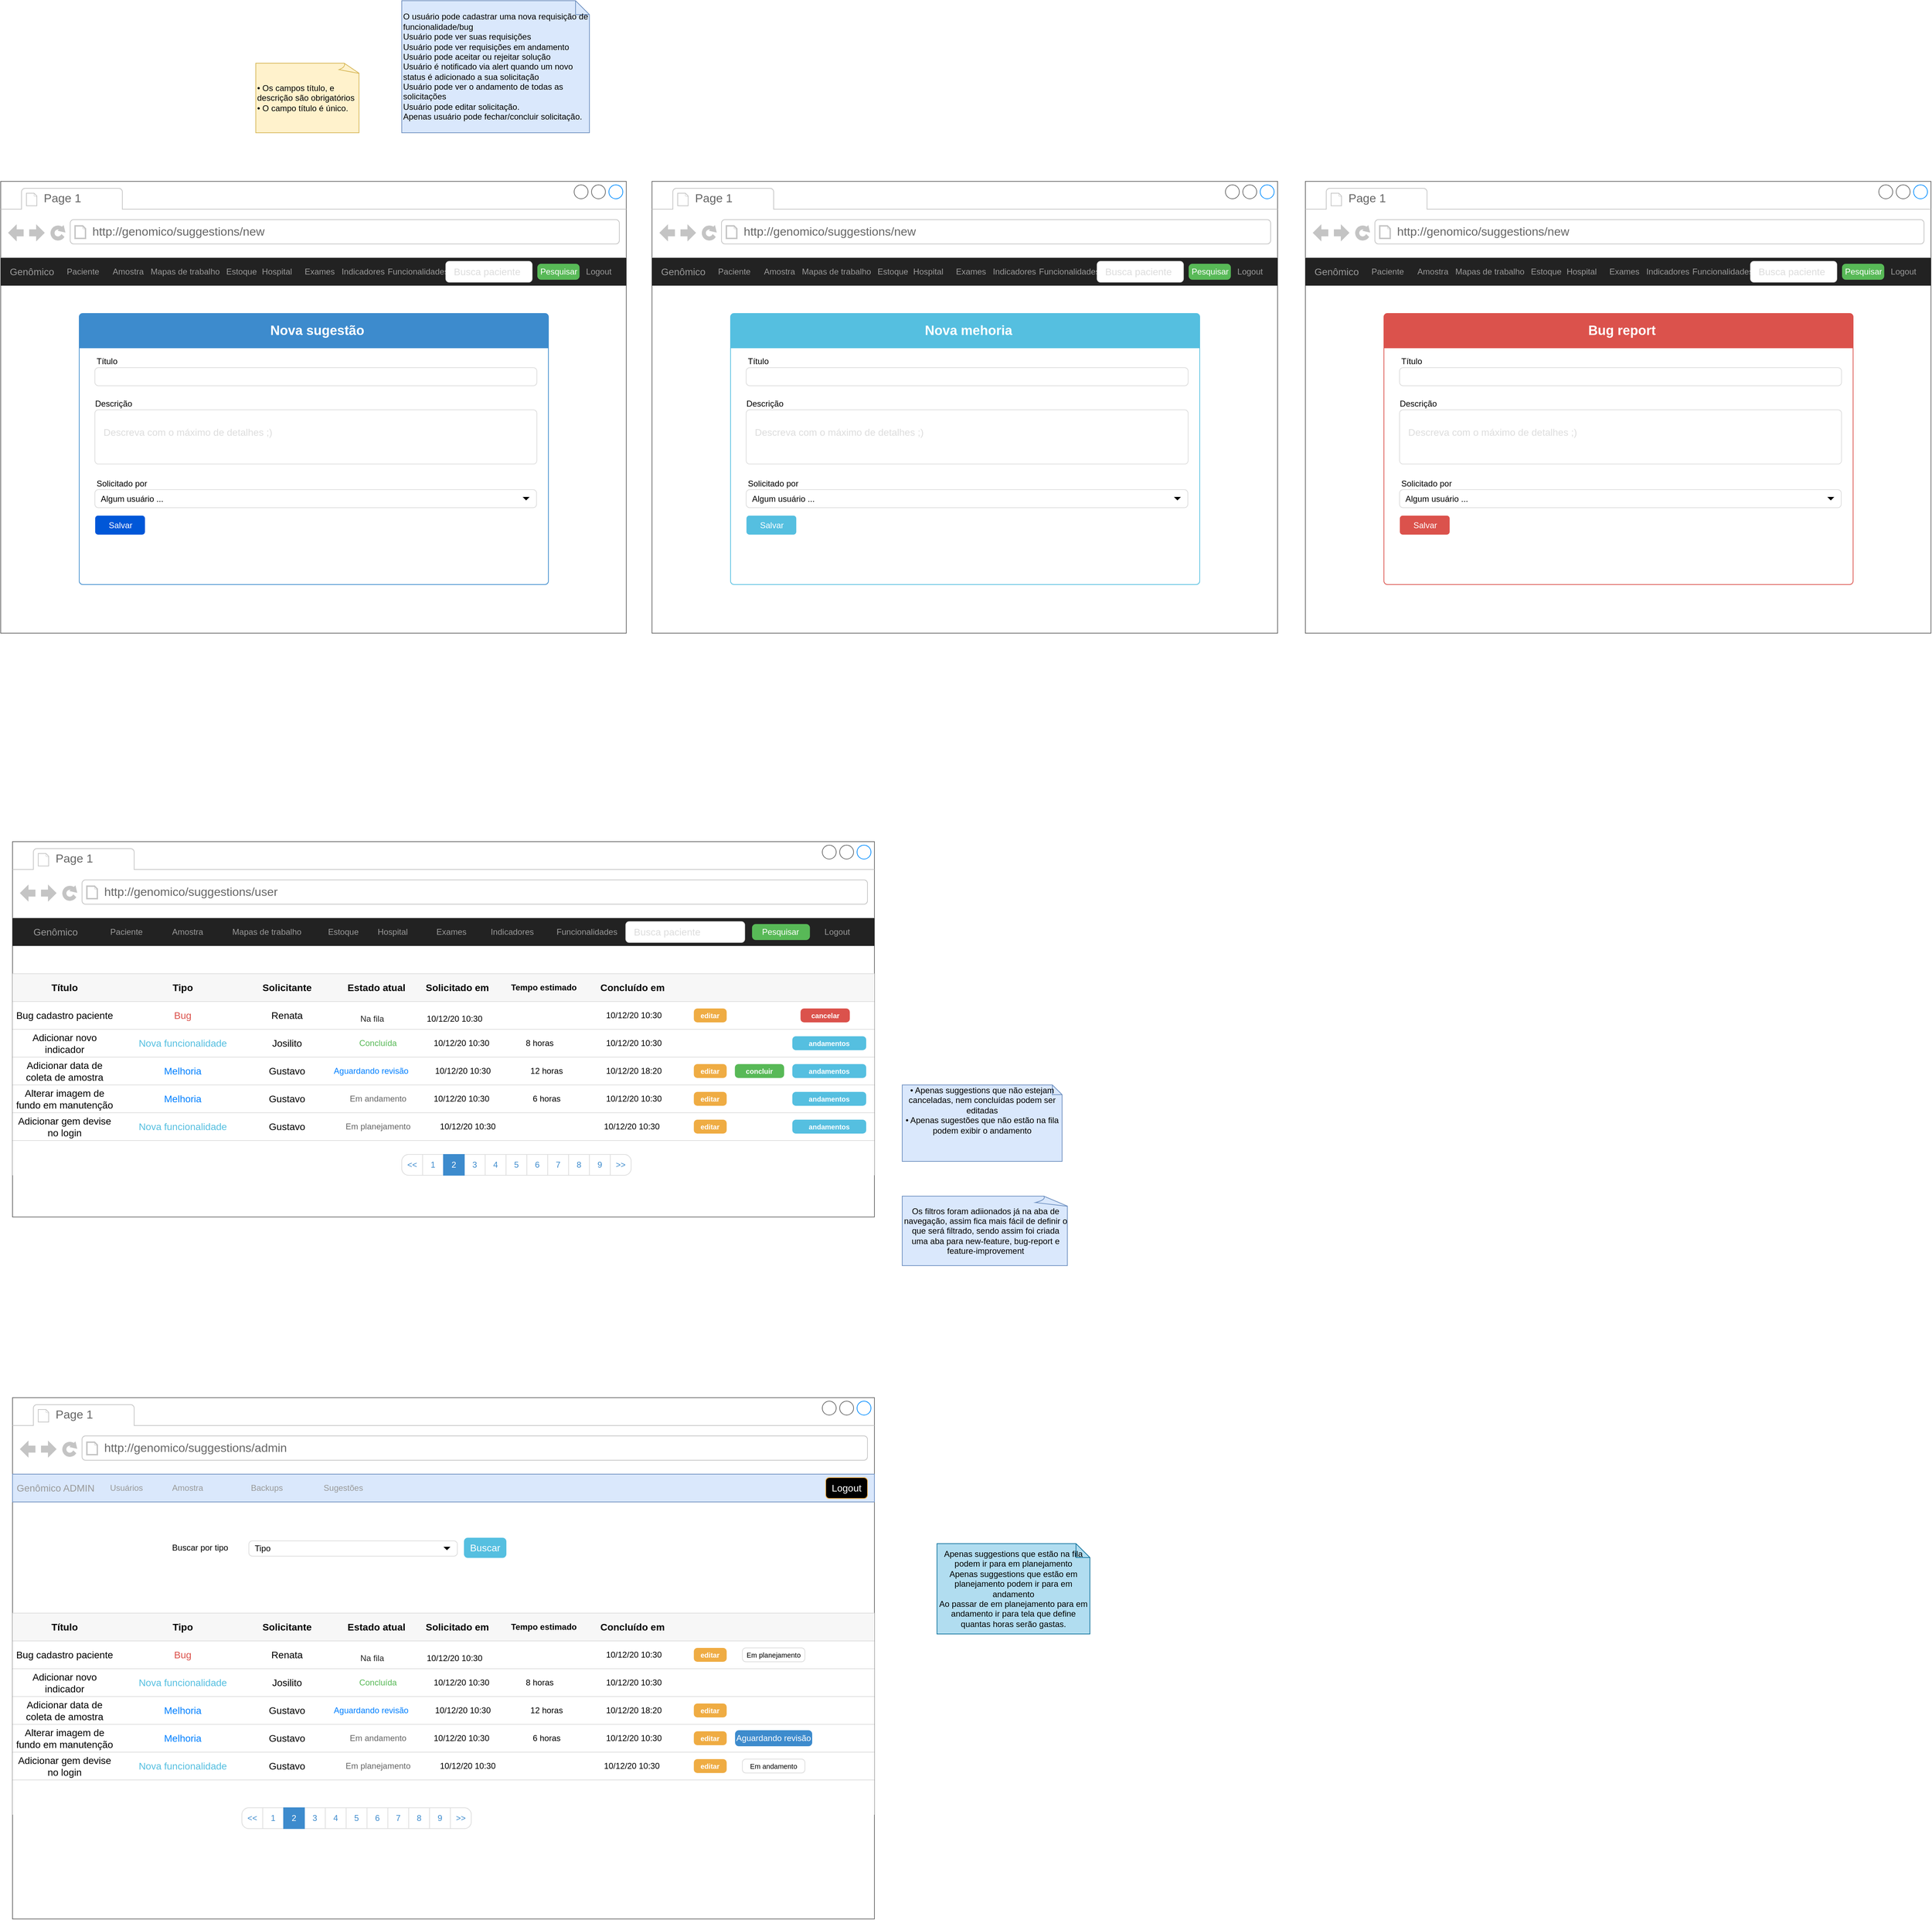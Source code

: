 <mxfile version="12.2.2" type="device" pages="1"><diagram id="yyIEWZk9rsd5U-UNxFLn" name="suggestions"><mxGraphModel dx="1338" dy="1971" grid="1" gridSize="10" guides="1" tooltips="1" connect="1" arrows="1" fold="1" page="1" pageScale="1" pageWidth="827" pageHeight="1169" math="0" shadow="0"><root><mxCell id="0"/><mxCell id="1" parent="0"/><mxCell id="_K_HnmO6wHCh4apd4JRi-1" value="" style="strokeWidth=1;shadow=0;dashed=0;align=center;html=1;shape=mxgraph.mockup.containers.browserWindow;rSize=0;strokeColor=#666666;strokeColor2=#008cff;strokeColor3=#c4c4c4;mainText=,;recursiveResize=0;" parent="1" vertex="1"><mxGeometry x="23" y="20" width="900" height="650" as="geometry"/></mxCell><mxCell id="_K_HnmO6wHCh4apd4JRi-2" value="Page 1" style="strokeWidth=1;shadow=0;dashed=0;align=center;html=1;shape=mxgraph.mockup.containers.anchor;fontSize=17;fontColor=#666666;align=left;" parent="_K_HnmO6wHCh4apd4JRi-1" vertex="1"><mxGeometry x="60" y="12" width="110" height="26" as="geometry"/></mxCell><mxCell id="_K_HnmO6wHCh4apd4JRi-3" value="http://genomico/suggestions/new" style="strokeWidth=1;shadow=0;dashed=0;align=center;html=1;shape=mxgraph.mockup.containers.anchor;rSize=0;fontSize=17;fontColor=#666666;align=left;" parent="_K_HnmO6wHCh4apd4JRi-1" vertex="1"><mxGeometry x="130" y="60" width="250" height="26" as="geometry"/></mxCell><mxCell id="_K_HnmO6wHCh4apd4JRi-4" value="" style="html=1;shadow=0;dashed=0;shape=mxgraph.bootstrap.rect;fillColor=#222222;strokeColor=none;whiteSpace=wrap;" parent="_K_HnmO6wHCh4apd4JRi-1" vertex="1"><mxGeometry y="110" width="900" height="40" as="geometry"/></mxCell><mxCell id="_K_HnmO6wHCh4apd4JRi-5" value="Genômico" style="html=1;shadow=0;dashed=0;fillColor=none;strokeColor=none;shape=mxgraph.bootstrap.rect;fontColor=#999999;fontSize=14;whiteSpace=wrap;" parent="_K_HnmO6wHCh4apd4JRi-4" vertex="1"><mxGeometry width="90.0" height="40" as="geometry"/></mxCell><mxCell id="_K_HnmO6wHCh4apd4JRi-10" value="Amostra" style="html=1;shadow=0;dashed=0;fillColor=none;strokeColor=none;shape=mxgraph.bootstrap.rect;fontColor=#999999;whiteSpace=wrap;" parent="_K_HnmO6wHCh4apd4JRi-4" vertex="1"><mxGeometry x="151.714" width="62.571" height="40" as="geometry"/></mxCell><mxCell id="_K_HnmO6wHCh4apd4JRi-11" value="Mapas de trabalho" style="html=1;shadow=0;dashed=0;fillColor=none;strokeColor=none;shape=mxgraph.bootstrap.rect;fontColor=#999999;whiteSpace=wrap;" parent="_K_HnmO6wHCh4apd4JRi-4" vertex="1"><mxGeometry x="214.286" width="102.857" height="40" as="geometry"/></mxCell><mxCell id="_K_HnmO6wHCh4apd4JRi-13" value="Logout" style="html=1;shadow=0;dashed=0;fillColor=none;strokeColor=none;shape=mxgraph.bootstrap.rect;fontColor=#999999;whiteSpace=wrap;" parent="_K_HnmO6wHCh4apd4JRi-4" vertex="1"><mxGeometry x="821.25" width="78.75" height="40" as="geometry"/></mxCell><mxCell id="_K_HnmO6wHCh4apd4JRi-14" value="Paciente" style="html=1;shadow=0;dashed=0;fillColor=none;strokeColor=none;shape=mxgraph.bootstrap.rect;fontColor=#999999;whiteSpace=wrap;" parent="_K_HnmO6wHCh4apd4JRi-4" vertex="1"><mxGeometry x="92.306" width="53.409" height="40" as="geometry"/></mxCell><mxCell id="_K_HnmO6wHCh4apd4JRi-15" value="Estoque" style="html=1;shadow=0;dashed=0;fillColor=none;strokeColor=none;shape=mxgraph.bootstrap.rect;fontColor=#999999;whiteSpace=wrap;" parent="_K_HnmO6wHCh4apd4JRi-4" vertex="1"><mxGeometry x="314.571" width="62.571" height="40" as="geometry"/></mxCell><mxCell id="_K_HnmO6wHCh4apd4JRi-16" value="Exames" style="html=1;shadow=0;dashed=0;fillColor=none;strokeColor=none;shape=mxgraph.bootstrap.rect;fontColor=#999999;whiteSpace=wrap;" parent="_K_HnmO6wHCh4apd4JRi-4" vertex="1"><mxGeometry x="428.571" width="60" height="40" as="geometry"/></mxCell><mxCell id="_K_HnmO6wHCh4apd4JRi-17" value="Hospital" style="html=1;shadow=0;dashed=0;fillColor=none;strokeColor=none;shape=mxgraph.bootstrap.rect;fontColor=#999999;whiteSpace=wrap;" parent="_K_HnmO6wHCh4apd4JRi-4" vertex="1"><mxGeometry x="366" width="62.571" height="40" as="geometry"/></mxCell><mxCell id="_K_HnmO6wHCh4apd4JRi-18" value="Indicadores" style="html=1;shadow=0;dashed=0;fillColor=none;strokeColor=none;shape=mxgraph.bootstrap.rect;fontColor=#999999;whiteSpace=wrap;" parent="_K_HnmO6wHCh4apd4JRi-4" vertex="1"><mxGeometry x="486.0" width="71.143" height="40" as="geometry"/></mxCell><mxCell id="_K_HnmO6wHCh4apd4JRi-19" value="Funcionalidades" style="html=1;shadow=0;dashed=0;fillColor=none;strokeColor=none;shape=mxgraph.bootstrap.rect;fontColor=#999999;whiteSpace=wrap;" parent="_K_HnmO6wHCh4apd4JRi-4" vertex="1"><mxGeometry x="554.575" width="90.558" height="40" as="geometry"/></mxCell><mxCell id="_K_HnmO6wHCh4apd4JRi-20" value="Busca paciente" style="html=1;shadow=0;dashed=0;shape=mxgraph.bootstrap.rrect;rSize=5;strokeColor=#dddddd;spacingLeft=10;fontSize=14;align=left;fontColor=#dddddd;whiteSpace=wrap;" parent="_K_HnmO6wHCh4apd4JRi-4" vertex="1"><mxGeometry x="640.354" y="5" width="124.248" height="30" as="geometry"/></mxCell><mxCell id="_K_HnmO6wHCh4apd4JRi-22" value="Pesquisar" style="html=1;shadow=0;dashed=0;shape=mxgraph.bootstrap.rrect;rSize=5;fillColor=#58B957;align=center;strokeColor=#58B957;fontColor=#ffffff;fontSize=12;whiteSpace=wrap;" parent="_K_HnmO6wHCh4apd4JRi-4" vertex="1"><mxGeometry x="772.566" y="9" width="59.719" height="22" as="geometry"/></mxCell><mxCell id="_K_HnmO6wHCh4apd4JRi-25" value="Panel content" style="html=1;shadow=0;dashed=0;shape=mxgraph.bootstrap.rrect;align=center;rSize=5;strokeColor=#3D8BCD;fontColor=#f0f0f0;spacingTop=30;whiteSpace=wrap;" parent="_K_HnmO6wHCh4apd4JRi-1" vertex="1"><mxGeometry x="113" y="190" width="675" height="390" as="geometry"/></mxCell><mxCell id="_K_HnmO6wHCh4apd4JRi-26" value="&lt;font style=&quot;font-size: 19px&quot;&gt;Nova sugestão&lt;/font&gt;" style="html=1;shadow=0;dashed=0;shape=mxgraph.bootstrap.topButton;rSize=5;strokeColor=none;fillColor=#3D8BCD;fontColor=#ffffff;fontSize=14;fontStyle=1;align=center;spacingLeft=10;whiteSpace=wrap;resizeWidth=1;" parent="_K_HnmO6wHCh4apd4JRi-25" vertex="1"><mxGeometry width="675" height="50" relative="1" as="geometry"/></mxCell><mxCell id="_K_HnmO6wHCh4apd4JRi-27" value="Título" style="text;html=1;strokeColor=none;fillColor=none;align=center;verticalAlign=middle;whiteSpace=wrap;rounded=0;" parent="_K_HnmO6wHCh4apd4JRi-25" vertex="1"><mxGeometry x="22.5" y="52.0" width="33.742" height="33.913" as="geometry"/></mxCell><mxCell id="_K_HnmO6wHCh4apd4JRi-28" value="" style="html=1;shadow=0;dashed=0;shape=mxgraph.bootstrap.rrect;rSize=5;strokeColor=#dddddd;spacingLeft=10;fontSize=14;align=left;fontColor=#dddddd;whiteSpace=wrap;" parent="_K_HnmO6wHCh4apd4JRi-25" vertex="1"><mxGeometry x="22.5" y="78.0" width="635.833" height="26" as="geometry"/></mxCell><mxCell id="_K_HnmO6wHCh4apd4JRi-29" value="Descrição" style="text;html=1;strokeColor=none;fillColor=none;align=center;verticalAlign=middle;whiteSpace=wrap;rounded=0;" parent="_K_HnmO6wHCh4apd4JRi-25" vertex="1"><mxGeometry x="22.5" y="121.333" width="52.5" height="17.333" as="geometry"/></mxCell><mxCell id="_K_HnmO6wHCh4apd4JRi-30" value="&lt;br&gt;Descreva com o máximo de detalhes ;)" style="html=1;shadow=0;dashed=0;shape=mxgraph.bootstrap.rrect;rSize=5;strokeColor=#dddddd;spacingLeft=10;fontSize=14;align=left;fontColor=#dddddd;whiteSpace=wrap;horizontal=1;verticalAlign=top;" parent="_K_HnmO6wHCh4apd4JRi-25" vertex="1"><mxGeometry x="22.5" y="138.667" width="635.833" height="78.0" as="geometry"/></mxCell><mxCell id="_K_HnmO6wHCh4apd4JRi-52" value="&amp;nbsp; Algum usuário ..." style="html=1;shadow=0;dashed=0;shape=mxgraph.bootstrap.rrect;fontSize=12;rSize=5;strokeColor=#dddddd;spacingRight=10;perimeter=none;whiteSpace=wrap;align=left;" parent="_K_HnmO6wHCh4apd4JRi-25" vertex="1"><mxGeometry x="22.5" y="253.5" width="635.425" height="26" as="geometry"/></mxCell><mxCell id="_K_HnmO6wHCh4apd4JRi-53" value="" style="shape=triangle;direction=south;fillColor=#000000;strokeColor=none;perimeter=none;" parent="_K_HnmO6wHCh4apd4JRi-52" vertex="1"><mxGeometry x="1" y="0.5" width="10" height="5" relative="1" as="geometry"><mxPoint x="-20" y="-2.5" as="offset"/></mxGeometry></mxCell><mxCell id="_K_HnmO6wHCh4apd4JRi-54" value="Solicitado por" style="text;html=1;strokeColor=none;fillColor=none;align=left;verticalAlign=middle;whiteSpace=wrap;rounded=0;" parent="_K_HnmO6wHCh4apd4JRi-25" vertex="1"><mxGeometry x="22.908" y="236.167" width="85.425" height="17.333" as="geometry"/></mxCell><mxCell id="_K_HnmO6wHCh4apd4JRi-55" value="Salvar" style="rounded=1;fillColor=#0057D8;strokeColor=none;html=1;fontColor=#ffffff;align=center;verticalAlign=middle;fontStyle=0;fontSize=12" parent="_K_HnmO6wHCh4apd4JRi-25" vertex="1"><mxGeometry x="22.908" y="290.874" width="71.667" height="27.383" as="geometry"/></mxCell><mxCell id="_K_HnmO6wHCh4apd4JRi-56" value="• Os campos título, e descrição são obrigatórios&lt;br&gt;• O campo título é único." style="whiteSpace=wrap;html=1;shape=mxgraph.basic.document;align=left;fillColor=#fff2cc;strokeColor=#d6b656;" parent="1" vertex="1"><mxGeometry x="390" y="-150" width="150" height="100" as="geometry"/></mxCell><mxCell id="_K_HnmO6wHCh4apd4JRi-60" value="O usuário pode cadastrar uma nova requisição de funcionalidade/bug&lt;br&gt;Usuário pode ver suas requisições&lt;br&gt;Usuário pode ver requisições em andamento&lt;br&gt;Usuário pode aceitar ou rejeitar solução&lt;br&gt;Usuário é notificado via alert quando um novo status é adicionado a sua solicitação&lt;br&gt;Usuário pode ver o andamento de todas as solicitações&lt;br&gt;Usuário pode editar solicitação.&lt;br&gt;Apenas usuário pode fechar/concluir solicitação." style="shape=note;size=20;whiteSpace=wrap;html=1;align=left;fillColor=#dae8fc;strokeColor=#6c8ebf;" parent="1" vertex="1"><mxGeometry x="600" y="-240" width="270" height="190" as="geometry"/></mxCell><mxCell id="_K_HnmO6wHCh4apd4JRi-61" value="" style="strokeWidth=1;shadow=0;dashed=0;align=center;html=1;shape=mxgraph.mockup.containers.browserWindow;rSize=0;strokeColor=#666666;strokeColor2=#008cff;strokeColor3=#c4c4c4;mainText=,;recursiveResize=0;" parent="1" vertex="1"><mxGeometry x="40" y="970" width="1240" height="540" as="geometry"/></mxCell><mxCell id="_K_HnmO6wHCh4apd4JRi-62" value="Page 1" style="strokeWidth=1;shadow=0;dashed=0;align=center;html=1;shape=mxgraph.mockup.containers.anchor;fontSize=17;fontColor=#666666;align=left;" parent="_K_HnmO6wHCh4apd4JRi-61" vertex="1"><mxGeometry x="60" y="12" width="110" height="26" as="geometry"/></mxCell><mxCell id="_K_HnmO6wHCh4apd4JRi-63" value="http://genomico/suggestions/user" style="strokeWidth=1;shadow=0;dashed=0;align=center;html=1;shape=mxgraph.mockup.containers.anchor;rSize=0;fontSize=17;fontColor=#666666;align=left;" parent="_K_HnmO6wHCh4apd4JRi-61" vertex="1"><mxGeometry x="130" y="60" width="250" height="26" as="geometry"/></mxCell><mxCell id="_K_HnmO6wHCh4apd4JRi-64" value="" style="html=1;shadow=0;dashed=0;shape=mxgraph.bootstrap.rect;fillColor=#222222;strokeColor=none;whiteSpace=wrap;" parent="_K_HnmO6wHCh4apd4JRi-61" vertex="1"><mxGeometry y="110" width="1240" height="40" as="geometry"/></mxCell><mxCell id="_K_HnmO6wHCh4apd4JRi-65" value="Genômico" style="html=1;shadow=0;dashed=0;fillColor=none;strokeColor=none;shape=mxgraph.bootstrap.rect;fontColor=#999999;fontSize=14;whiteSpace=wrap;" parent="_K_HnmO6wHCh4apd4JRi-64" vertex="1"><mxGeometry width="124.0" height="40" as="geometry"/></mxCell><mxCell id="_K_HnmO6wHCh4apd4JRi-66" value="Amostra" style="html=1;shadow=0;dashed=0;fillColor=none;strokeColor=none;shape=mxgraph.bootstrap.rect;fontColor=#999999;whiteSpace=wrap;" parent="_K_HnmO6wHCh4apd4JRi-64" vertex="1"><mxGeometry x="209.029" width="86.21" height="40" as="geometry"/></mxCell><mxCell id="_K_HnmO6wHCh4apd4JRi-67" value="Mapas de trabalho" style="html=1;shadow=0;dashed=0;fillColor=none;strokeColor=none;shape=mxgraph.bootstrap.rect;fontColor=#999999;whiteSpace=wrap;" parent="_K_HnmO6wHCh4apd4JRi-64" vertex="1"><mxGeometry x="295.238" width="141.714" height="40" as="geometry"/></mxCell><mxCell id="_K_HnmO6wHCh4apd4JRi-68" value="Logout" style="html=1;shadow=0;dashed=0;fillColor=none;strokeColor=none;shape=mxgraph.bootstrap.rect;fontColor=#999999;whiteSpace=wrap;" parent="_K_HnmO6wHCh4apd4JRi-64" vertex="1"><mxGeometry x="1131.5" width="108.5" height="40" as="geometry"/></mxCell><mxCell id="_K_HnmO6wHCh4apd4JRi-69" value="Paciente" style="html=1;shadow=0;dashed=0;fillColor=none;strokeColor=none;shape=mxgraph.bootstrap.rect;fontColor=#999999;whiteSpace=wrap;" parent="_K_HnmO6wHCh4apd4JRi-64" vertex="1"><mxGeometry x="127.177" width="73.585" height="40" as="geometry"/></mxCell><mxCell id="_K_HnmO6wHCh4apd4JRi-70" value="Estoque" style="html=1;shadow=0;dashed=0;fillColor=none;strokeColor=none;shape=mxgraph.bootstrap.rect;fontColor=#999999;whiteSpace=wrap;" parent="_K_HnmO6wHCh4apd4JRi-64" vertex="1"><mxGeometry x="433.41" width="86.21" height="40" as="geometry"/></mxCell><mxCell id="_K_HnmO6wHCh4apd4JRi-71" value="Exames" style="html=1;shadow=0;dashed=0;fillColor=none;strokeColor=none;shape=mxgraph.bootstrap.rect;fontColor=#999999;whiteSpace=wrap;" parent="_K_HnmO6wHCh4apd4JRi-64" vertex="1"><mxGeometry x="590.476" width="82.667" height="40" as="geometry"/></mxCell><mxCell id="_K_HnmO6wHCh4apd4JRi-72" value="Hospital" style="html=1;shadow=0;dashed=0;fillColor=none;strokeColor=none;shape=mxgraph.bootstrap.rect;fontColor=#999999;whiteSpace=wrap;" parent="_K_HnmO6wHCh4apd4JRi-64" vertex="1"><mxGeometry x="504.267" width="86.21" height="40" as="geometry"/></mxCell><mxCell id="_K_HnmO6wHCh4apd4JRi-73" value="Indicadores" style="html=1;shadow=0;dashed=0;fillColor=none;strokeColor=none;shape=mxgraph.bootstrap.rect;fontColor=#999999;whiteSpace=wrap;" parent="_K_HnmO6wHCh4apd4JRi-64" vertex="1"><mxGeometry x="669.6" width="98.019" height="40" as="geometry"/></mxCell><mxCell id="_K_HnmO6wHCh4apd4JRi-74" value="Funcionalidades" style="html=1;shadow=0;dashed=0;fillColor=none;strokeColor=none;shape=mxgraph.bootstrap.rect;fontColor=#999999;whiteSpace=wrap;" parent="_K_HnmO6wHCh4apd4JRi-64" vertex="1"><mxGeometry x="764.081" width="124.768" height="40" as="geometry"/></mxCell><mxCell id="_K_HnmO6wHCh4apd4JRi-75" value="Busca paciente" style="html=1;shadow=0;dashed=0;shape=mxgraph.bootstrap.rrect;rSize=5;strokeColor=#dddddd;spacingLeft=10;fontSize=14;align=left;fontColor=#dddddd;whiteSpace=wrap;" parent="_K_HnmO6wHCh4apd4JRi-64" vertex="1"><mxGeometry x="882.265" y="5" width="171.186" height="30" as="geometry"/></mxCell><mxCell id="_K_HnmO6wHCh4apd4JRi-76" value="Pesquisar" style="html=1;shadow=0;dashed=0;shape=mxgraph.bootstrap.rrect;rSize=5;fillColor=#58B957;align=center;strokeColor=#58B957;fontColor=#ffffff;fontSize=12;whiteSpace=wrap;" parent="_K_HnmO6wHCh4apd4JRi-64" vertex="1"><mxGeometry x="1064.425" y="9" width="82.279" height="22" as="geometry"/></mxCell><mxCell id="_K_HnmO6wHCh4apd4JRi-90" value="" style="html=1;shadow=0;dashed=0;shape=partialRectangle;top=0;bottom=0;right=0;left=0;strokeColor=#dddddd;align=left;" parent="_K_HnmO6wHCh4apd4JRi-61" vertex="1"><mxGeometry y="190" width="1240" height="290" as="geometry"/></mxCell><mxCell id="_K_HnmO6wHCh4apd4JRi-91" value="" style="html=1;shadow=0;dashed=0;shape=mxgraph.bootstrap.horLines;strokeColor=inherit;fillColor=#000000;fillOpacity=3;resizeWidth=1;" parent="_K_HnmO6wHCh4apd4JRi-90" vertex="1"><mxGeometry width="1240" height="40" relative="1" as="geometry"/></mxCell><mxCell id="_K_HnmO6wHCh4apd4JRi-93" value="Título" style="html=1;shadow=0;dashed=0;shape=mxgraph.bootstrap.rect;strokeColor=none;fillColor=none;fontSize=14;fontStyle=1;align=center;whiteSpace=wrap;resizeHeight=1;" parent="_K_HnmO6wHCh4apd4JRi-91" vertex="1"><mxGeometry width="150" height="40" relative="1" as="geometry"><mxPoint as="offset"/></mxGeometry></mxCell><mxCell id="_K_HnmO6wHCh4apd4JRi-94" value="Tipo" style="html=1;shadow=0;dashed=0;shape=mxgraph.bootstrap.rect;strokeColor=none;fillColor=none;fontSize=14;fontStyle=1;align=center;whiteSpace=wrap;resizeHeight=1;" parent="_K_HnmO6wHCh4apd4JRi-91" vertex="1"><mxGeometry width="150" height="40" relative="1" as="geometry"><mxPoint x="170" as="offset"/></mxGeometry></mxCell><mxCell id="_K_HnmO6wHCh4apd4JRi-95" value="Solicitante" style="html=1;shadow=0;dashed=0;shape=mxgraph.bootstrap.rect;strokeColor=none;fillColor=none;fontSize=14;fontStyle=1;align=center;whiteSpace=wrap;resizeHeight=1;" parent="_K_HnmO6wHCh4apd4JRi-91" vertex="1"><mxGeometry width="150" height="40" relative="1" as="geometry"><mxPoint x="320" as="offset"/></mxGeometry></mxCell><mxCell id="_K_HnmO6wHCh4apd4JRi-96" value="Estado atual" style="html=1;shadow=0;dashed=0;shape=mxgraph.bootstrap.rect;strokeColor=none;fillColor=none;fontSize=14;fontStyle=1;align=left;whiteSpace=wrap;resizeHeight=1;" parent="_K_HnmO6wHCh4apd4JRi-91" vertex="1"><mxGeometry width="100" height="40" relative="1" as="geometry"><mxPoint x="480" as="offset"/></mxGeometry></mxCell><mxCell id="_K_HnmO6wHCh4apd4JRi-97" value="Solicitado em" style="html=1;shadow=0;dashed=0;shape=mxgraph.bootstrap.rect;strokeColor=none;fillColor=none;fontSize=14;fontStyle=1;align=center;whiteSpace=wrap;resizeHeight=1;" parent="_K_HnmO6wHCh4apd4JRi-91" vertex="1"><mxGeometry width="140" height="40" relative="1" as="geometry"><mxPoint x="570" as="offset"/></mxGeometry></mxCell><mxCell id="_K_HnmO6wHCh4apd4JRi-140" value="Concluído em" style="html=1;shadow=0;dashed=0;shape=mxgraph.bootstrap.rect;strokeColor=none;fillColor=none;fontSize=14;fontStyle=1;align=center;whiteSpace=wrap;resizeHeight=1;" parent="_K_HnmO6wHCh4apd4JRi-91" vertex="1"><mxGeometry x="814.857" width="153.524" height="40" as="geometry"><mxPoint as="offset"/></mxGeometry></mxCell><mxCell id="_K_HnmO6wHCh4apd4JRi-176" value="Tempo estimado" style="text;html=1;strokeColor=none;fillColor=none;align=center;verticalAlign=middle;whiteSpace=wrap;rounded=0;labelBackgroundColor=none;fontColor=#000000;fontStyle=1" parent="_K_HnmO6wHCh4apd4JRi-91" vertex="1"><mxGeometry x="710" y="10" width="108.95" height="20" as="geometry"/></mxCell><mxCell id="_K_HnmO6wHCh4apd4JRi-98" value="" style="strokeColor=inherit;fillColor=inherit;gradientColor=inherit;html=1;shadow=0;dashed=0;shape=mxgraph.bootstrap.horLines;resizeWidth=1;" parent="_K_HnmO6wHCh4apd4JRi-90" vertex="1"><mxGeometry width="1240" height="40" relative="1" as="geometry"><mxPoint y="40" as="offset"/></mxGeometry></mxCell><mxCell id="_K_HnmO6wHCh4apd4JRi-100" value="Bug cadastro paciente" style="html=1;shadow=0;dashed=0;shape=mxgraph.bootstrap.rect;strokeColor=none;fillColor=none;fontSize=14;align=center;whiteSpace=wrap;resizeHeight=1;" parent="_K_HnmO6wHCh4apd4JRi-98" vertex="1"><mxGeometry width="150" height="40" relative="1" as="geometry"><mxPoint as="offset"/></mxGeometry></mxCell><mxCell id="_K_HnmO6wHCh4apd4JRi-101" value="Bug" style="html=1;shadow=0;dashed=0;shape=mxgraph.bootstrap.rect;strokeColor=none;fillColor=none;fontSize=14;align=center;whiteSpace=wrap;resizeHeight=1;fontColor=#DB524C;" parent="_K_HnmO6wHCh4apd4JRi-98" vertex="1"><mxGeometry width="150" height="40" relative="1" as="geometry"><mxPoint x="170" as="offset"/></mxGeometry></mxCell><mxCell id="_K_HnmO6wHCh4apd4JRi-102" value="Renata" style="html=1;shadow=0;dashed=0;shape=mxgraph.bootstrap.rect;strokeColor=none;fillColor=none;fontSize=14;align=center;whiteSpace=wrap;resizeHeight=1;" parent="_K_HnmO6wHCh4apd4JRi-98" vertex="1"><mxGeometry width="150" height="40" relative="1" as="geometry"><mxPoint x="320" as="offset"/></mxGeometry></mxCell><mxCell id="_K_HnmO6wHCh4apd4JRi-123" value="Na fila" style="text;html=1;strokeColor=none;fillColor=none;align=center;verticalAlign=middle;whiteSpace=wrap;rounded=0;fontColor=#222222;labelBackgroundColor=#ffffff;" parent="_K_HnmO6wHCh4apd4JRi-98" vertex="1"><mxGeometry x="490.001" y="15" width="55.111" height="20" as="geometry"/></mxCell><mxCell id="_K_HnmO6wHCh4apd4JRi-129" value="10/12/20 10:30" style="text;html=1;strokeColor=none;fillColor=none;align=center;verticalAlign=middle;whiteSpace=wrap;rounded=0;labelBackgroundColor=#ffffff;fontColor=#000000;" parent="_K_HnmO6wHCh4apd4JRi-98" vertex="1"><mxGeometry x="580.001" y="15" width="111.6" height="20" as="geometry"/></mxCell><mxCell id="_K_HnmO6wHCh4apd4JRi-151" value="10/12/20 10:30" style="text;html=1;strokeColor=none;fillColor=none;align=center;verticalAlign=middle;whiteSpace=wrap;rounded=0;labelBackgroundColor=#ffffff;fontColor=#000000;" parent="_K_HnmO6wHCh4apd4JRi-98" vertex="1"><mxGeometry x="838.476" y="10" width="111.6" height="20" as="geometry"/></mxCell><mxCell id="_K_HnmO6wHCh4apd4JRi-170" value="editar" style="html=1;shadow=0;dashed=0;shape=mxgraph.bootstrap.rrect;align=center;rSize=5;strokeColor=none;fillColor=#EFAC43;fontColor=#ffffff;fontStyle=1;whiteSpace=wrap;fontSize=10;labelBackgroundColor=none;" parent="_K_HnmO6wHCh4apd4JRi-98" vertex="1"><mxGeometry x="980.19" y="10" width="47.238" height="20" as="geometry"/></mxCell><mxCell id="_K_HnmO6wHCh4apd4JRi-174" value="cancelar" style="html=1;shadow=0;dashed=0;shape=mxgraph.bootstrap.rrect;align=center;rSize=5;strokeColor=none;fillColor=#DB524C;fontColor=#ffffff;fontStyle=1;whiteSpace=wrap;fontSize=10;labelBackgroundColor=none;" parent="_K_HnmO6wHCh4apd4JRi-98" vertex="1"><mxGeometry x="1133.714" y="10" width="70.857" height="20" as="geometry"/></mxCell><mxCell id="_K_HnmO6wHCh4apd4JRi-105" value="" style="strokeColor=inherit;fillColor=inherit;gradientColor=inherit;html=1;shadow=0;dashed=0;shape=mxgraph.bootstrap.horLines;resizeWidth=1;" parent="_K_HnmO6wHCh4apd4JRi-90" vertex="1"><mxGeometry width="1240" height="40" relative="1" as="geometry"><mxPoint y="80" as="offset"/></mxGeometry></mxCell><mxCell id="_K_HnmO6wHCh4apd4JRi-107" value="Adicionar novo indicador" style="html=1;shadow=0;dashed=0;shape=mxgraph.bootstrap.rect;strokeColor=none;fillColor=none;fontSize=14;align=center;whiteSpace=wrap;resizeHeight=1;" parent="_K_HnmO6wHCh4apd4JRi-105" vertex="1"><mxGeometry width="150" height="40" relative="1" as="geometry"><mxPoint as="offset"/></mxGeometry></mxCell><mxCell id="_K_HnmO6wHCh4apd4JRi-108" value="&lt;font color=&quot;#55bfe0&quot;&gt;Nova funcionalidade&lt;/font&gt;" style="html=1;shadow=0;dashed=0;shape=mxgraph.bootstrap.rect;strokeColor=none;fillColor=none;fontSize=14;align=center;whiteSpace=wrap;resizeHeight=1;" parent="_K_HnmO6wHCh4apd4JRi-105" vertex="1"><mxGeometry width="150" height="40" relative="1" as="geometry"><mxPoint x="170" as="offset"/></mxGeometry></mxCell><mxCell id="_K_HnmO6wHCh4apd4JRi-109" value="Josilito" style="html=1;shadow=0;dashed=0;shape=mxgraph.bootstrap.rect;strokeColor=none;fillColor=none;fontSize=14;align=center;whiteSpace=wrap;resizeHeight=1;" parent="_K_HnmO6wHCh4apd4JRi-105" vertex="1"><mxGeometry width="150" height="40" relative="1" as="geometry"><mxPoint x="320" as="offset"/></mxGeometry></mxCell><mxCell id="_K_HnmO6wHCh4apd4JRi-122" value="Concluída&amp;nbsp;" style="text;html=1;strokeColor=none;fillColor=none;align=center;verticalAlign=middle;whiteSpace=wrap;rounded=0;fontColor=#58B957;" parent="_K_HnmO6wHCh4apd4JRi-105" vertex="1"><mxGeometry x="500.002" y="10" width="55.111" height="20" as="geometry"/></mxCell><mxCell id="_K_HnmO6wHCh4apd4JRi-150" value="10/12/20 10:30" style="text;html=1;strokeColor=none;fillColor=none;align=center;verticalAlign=middle;whiteSpace=wrap;rounded=0;labelBackgroundColor=#ffffff;fontColor=#000000;" parent="_K_HnmO6wHCh4apd4JRi-105" vertex="1"><mxGeometry x="838.476" y="10" width="111.6" height="20" as="geometry"/></mxCell><mxCell id="_K_HnmO6wHCh4apd4JRi-154" value="10/12/20 10:30" style="text;html=1;strokeColor=none;fillColor=none;align=center;verticalAlign=middle;whiteSpace=wrap;rounded=0;labelBackgroundColor=#ffffff;fontColor=#000000;" parent="_K_HnmO6wHCh4apd4JRi-105" vertex="1"><mxGeometry x="590.001" y="10" width="111.6" height="20" as="geometry"/></mxCell><mxCell id="_K_HnmO6wHCh4apd4JRi-165" value="andamentos" style="html=1;shadow=0;dashed=0;shape=mxgraph.bootstrap.rrect;align=center;rSize=5;strokeColor=none;fillColor=#55BFE0;fontColor=#ffffff;fontStyle=1;whiteSpace=wrap;fontSize=10;labelBackgroundColor=none;" parent="_K_HnmO6wHCh4apd4JRi-105" vertex="1"><mxGeometry x="1121.905" y="10" width="106.286" height="20" as="geometry"/></mxCell><mxCell id="_K_HnmO6wHCh4apd4JRi-177" value="8 horas" style="text;html=1;strokeColor=none;fillColor=none;align=center;verticalAlign=middle;whiteSpace=wrap;rounded=0;labelBackgroundColor=none;fontColor=#000000;" parent="_K_HnmO6wHCh4apd4JRi-105" vertex="1"><mxGeometry x="730" y="10" width="57" height="20" as="geometry"/></mxCell><mxCell id="_K_HnmO6wHCh4apd4JRi-112" value="&lt;span style=&quot;color: rgba(0 , 0 , 0 , 0) ; font-family: monospace ; font-size: 0px&quot;&gt;%3CmxGraphModel%3E%3Croot%3E%3CmxCell%20id%3D%220%22%2F%3E%3CmxCell%20id%3D%221%22%20parent%3D%220%22%2F%3E%3CmxCell%20id%3D%222%22%20value%3D%22%26lt%3Bfont%20color%3D%26quot%3B%2355bfe0%26quot%3B%26gt%3BNova%20funcionalidade%26lt%3B%2Ffont%26gt%3B%22%20style%3D%22html%3D1%3Bshadow%3D0%3Bdashed%3D0%3Bshape%3Dmxgraph.bootstrap.rect%3BstrokeColor%3Dnone%3BfillColor%3Dnone%3BfontSize%3D14%3Balign%3Dcenter%3BwhiteSpace%3Dwrap%3BresizeHeight%3D1%3B%22%20vertex%3D%221%22%20parent%3D%221%22%3E%3CmxGeometry%20x%3D%22210%22%20y%3D%221360%22%20width%3D%22150%22%20height%3D%2240%22%20as%3D%22geometry%22%3E%3CmxPoint%20x%3D%22170%22%20as%3D%22offset%22%2F%3E%3C%2FmxGeometry%3E%3C%2FmxCell%3E%3C%2Froot%3E%3C%2FmxGraphModel%3E&lt;/span&gt;&lt;span style=&quot;color: rgba(0 , 0 , 0 , 0) ; font-family: monospace ; font-size: 0px&quot;&gt;%3CmxGraphModel%3E%3Croot%3E%3CmxCell%20id%3D%220%22%2F%3E%3CmxCell%20id%3D%221%22%20parent%3D%220%22%2F%3E%3CmxCell%20id%3D%222%22%20value%3D%22%26lt%3Bfont%20color%3D%26quot%3B%2355bfe0%26quot%3B%26gt%3BNova%20funcionalidade%26lt%3B%2Ffont%26gt%3B%22%20style%3D%22html%3D1%3Bshadow%3D0%3Bdashed%3D0%3Bshape%3Dmxgraph.bootstrap.rect%3BstrokeColor%3Dnone%3BfillColor%3Dnone%3BfontSize%3D14%3Balign%3Dcenter%3BwhiteSpace%3Dwrap%3BresizeHeight%3D1%3B%22%20vertex%3D%221%22%20parent%3D%221%22%3E%3CmxGeometry%20x%3D%22210%22%20y%3D%221360%22%20width%3D%22150%22%20height%3D%2240%22%20as%3D%22geometry%22%3E%3CmxPoint%20x%3D%22170%22%20as%3D%22offset%22%2F%3E%3C%2FmxGeometry%3E%3C%2FmxCell%3E%3C%2Froot%3E%3C%2FmxGraphModel%3E&lt;/span&gt;" style="strokeColor=inherit;fillColor=inherit;gradientColor=inherit;html=1;shadow=0;dashed=0;shape=mxgraph.bootstrap.horLines;resizeWidth=1;" parent="_K_HnmO6wHCh4apd4JRi-90" vertex="1"><mxGeometry width="1240" height="40" relative="1" as="geometry"><mxPoint y="120" as="offset"/></mxGeometry></mxCell><mxCell id="_K_HnmO6wHCh4apd4JRi-114" value="Adicionar data de coleta de amostra" style="html=1;shadow=0;dashed=0;shape=mxgraph.bootstrap.rect;strokeColor=none;fillColor=none;fontSize=14;align=center;whiteSpace=wrap;resizeHeight=1;" parent="_K_HnmO6wHCh4apd4JRi-112" vertex="1"><mxGeometry width="150" height="40" relative="1" as="geometry"><mxPoint as="offset"/></mxGeometry></mxCell><mxCell id="_K_HnmO6wHCh4apd4JRi-115" value="&lt;font color=&quot;#007fff&quot;&gt;Melhoria&lt;/font&gt;" style="html=1;shadow=0;dashed=0;shape=mxgraph.bootstrap.rect;strokeColor=none;fillColor=none;fontSize=14;align=center;whiteSpace=wrap;resizeHeight=1;" parent="_K_HnmO6wHCh4apd4JRi-112" vertex="1"><mxGeometry width="150" height="40" relative="1" as="geometry"><mxPoint x="170" as="offset"/></mxGeometry></mxCell><mxCell id="_K_HnmO6wHCh4apd4JRi-116" value="Gustavo" style="html=1;shadow=0;dashed=0;shape=mxgraph.bootstrap.rect;strokeColor=none;fillColor=none;fontSize=14;align=center;whiteSpace=wrap;resizeHeight=1;" parent="_K_HnmO6wHCh4apd4JRi-112" vertex="1"><mxGeometry width="150" height="40" relative="1" as="geometry"><mxPoint x="320" as="offset"/></mxGeometry></mxCell><mxCell id="_K_HnmO6wHCh4apd4JRi-121" value="Aguardando revisão" style="text;html=1;strokeColor=none;fillColor=none;align=center;verticalAlign=middle;whiteSpace=wrap;rounded=0;fontColor=#007FFF;" parent="_K_HnmO6wHCh4apd4JRi-112" vertex="1"><mxGeometry x="440.002" y="10" width="151.556" height="20" as="geometry"/></mxCell><mxCell id="_K_HnmO6wHCh4apd4JRi-144" value="10/12/20 18:20" style="text;html=1;strokeColor=none;fillColor=none;align=center;verticalAlign=middle;whiteSpace=wrap;rounded=0;labelBackgroundColor=#ffffff;fontColor=#000000;" parent="_K_HnmO6wHCh4apd4JRi-112" vertex="1"><mxGeometry x="838.476" y="10" width="111.6" height="20" as="geometry"/></mxCell><mxCell id="_K_HnmO6wHCh4apd4JRi-145" value="10/12/20 10:30" style="text;html=1;strokeColor=none;fillColor=none;align=center;verticalAlign=middle;whiteSpace=wrap;rounded=0;labelBackgroundColor=#ffffff;fontColor=#000000;" parent="_K_HnmO6wHCh4apd4JRi-112" vertex="1"><mxGeometry x="591.561" y="10" width="111.6" height="20" as="geometry"/></mxCell><mxCell id="_K_HnmO6wHCh4apd4JRi-167" value="andamentos" style="html=1;shadow=0;dashed=0;shape=mxgraph.bootstrap.rrect;align=center;rSize=5;strokeColor=none;fillColor=#55BFE0;fontColor=#ffffff;fontStyle=1;whiteSpace=wrap;fontSize=10;labelBackgroundColor=none;" parent="_K_HnmO6wHCh4apd4JRi-112" vertex="1"><mxGeometry x="1121.905" y="10" width="106.286" height="20" as="geometry"/></mxCell><mxCell id="_K_HnmO6wHCh4apd4JRi-171" value="editar" style="html=1;shadow=0;dashed=0;shape=mxgraph.bootstrap.rrect;align=center;rSize=5;strokeColor=none;fillColor=#EFAC43;fontColor=#ffffff;fontStyle=1;whiteSpace=wrap;fontSize=10;labelBackgroundColor=none;" parent="_K_HnmO6wHCh4apd4JRi-112" vertex="1"><mxGeometry x="980.19" y="10" width="47.238" height="20" as="geometry"/></mxCell><mxCell id="_K_HnmO6wHCh4apd4JRi-175" value="concluir" style="html=1;shadow=0;dashed=0;shape=mxgraph.bootstrap.rrect;align=center;rSize=5;strokeColor=none;fillColor=#58B957;fontColor=#ffffff;fontStyle=1;whiteSpace=wrap;fontSize=10;labelBackgroundColor=none;" parent="_K_HnmO6wHCh4apd4JRi-112" vertex="1"><mxGeometry x="1039.238" y="10" width="70.857" height="20" as="geometry"/></mxCell><mxCell id="_K_HnmO6wHCh4apd4JRi-250" value="12 horas" style="text;html=1;strokeColor=none;fillColor=none;align=center;verticalAlign=middle;whiteSpace=wrap;rounded=0;labelBackgroundColor=none;fontColor=#000000;" parent="_K_HnmO6wHCh4apd4JRi-112" vertex="1"><mxGeometry x="740" y="10" width="57" height="20" as="geometry"/></mxCell><mxCell id="_K_HnmO6wHCh4apd4JRi-124" value="&lt;span style=&quot;color: rgba(0 , 0 , 0 , 0) ; font-family: monospace ; font-size: 0px&quot;&gt;%3CmxGraphModel%3E%3Croot%3E%3CmxCell%20id%3D%220%22%2F%3E%3CmxCell%20id%3D%221%22%20parent%3D%220%22%2F%3E%3CmxCell%20id%3D%222%22%20value%3D%22%26lt%3Bfont%20color%3D%26quot%3B%2355bfe0%26quot%3B%26gt%3BNova%20funcionalidade%26lt%3B%2Ffont%26gt%3B%22%20style%3D%22html%3D1%3Bshadow%3D0%3Bdashed%3D0%3Bshape%3Dmxgraph.bootstrap.rect%3BstrokeColor%3Dnone%3BfillColor%3Dnone%3BfontSize%3D14%3Balign%3Dcenter%3BwhiteSpace%3Dwrap%3BresizeHeight%3D1%3B%22%20vertex%3D%221%22%20parent%3D%221%22%3E%3CmxGeometry%20x%3D%22210%22%20y%3D%221360%22%20width%3D%22150%22%20height%3D%2240%22%20as%3D%22geometry%22%3E%3CmxPoint%20x%3D%22170%22%20as%3D%22offset%22%2F%3E%3C%2FmxGeometry%3E%3C%2FmxCell%3E%3C%2Froot%3E%3C%2FmxGraphModel%3E&lt;/span&gt;&lt;span style=&quot;color: rgba(0 , 0 , 0 , 0) ; font-family: monospace ; font-size: 0px&quot;&gt;%3CmxGraphModel%3E%3Croot%3E%3CmxCell%20id%3D%220%22%2F%3E%3CmxCell%20id%3D%221%22%20parent%3D%220%22%2F%3E%3CmxCell%20id%3D%222%22%20value%3D%22%26lt%3Bfont%20color%3D%26quot%3B%2355bfe0%26quot%3B%26gt%3BNova%20funcionalidade%26lt%3B%2Ffont%26gt%3B%22%20style%3D%22html%3D1%3Bshadow%3D0%3Bdashed%3D0%3Bshape%3Dmxgraph.bootstrap.rect%3BstrokeColor%3Dnone%3BfillColor%3Dnone%3BfontSize%3D14%3Balign%3Dcenter%3BwhiteSpace%3Dwrap%3BresizeHeight%3D1%3B%22%20vertex%3D%221%22%20parent%3D%221%22%3E%3CmxGeometry%20x%3D%22210%22%20y%3D%221360%22%20width%3D%22150%22%20height%3D%2240%22%20as%3D%22geometry%22%3E%3CmxPoint%20x%3D%22170%22%20as%3D%22offset%22%2F%3E%3C%2FmxGeometry%3E%3C%2FmxCell%3E%3C%2Froot%3E%3C%2FmxGraphModel%3E&lt;/span&gt;" style="strokeColor=inherit;fillColor=inherit;gradientColor=inherit;html=1;shadow=0;dashed=0;shape=mxgraph.bootstrap.horLines;resizeWidth=1;" parent="_K_HnmO6wHCh4apd4JRi-90" vertex="1"><mxGeometry y="160" width="1240" height="40" as="geometry"><mxPoint y="120" as="offset"/></mxGeometry></mxCell><mxCell id="_K_HnmO6wHCh4apd4JRi-125" value="Alterar imagem de fundo em manutenção" style="html=1;shadow=0;dashed=0;shape=mxgraph.bootstrap.rect;strokeColor=none;fillColor=none;fontSize=14;align=center;whiteSpace=wrap;resizeHeight=1;" parent="_K_HnmO6wHCh4apd4JRi-124" vertex="1"><mxGeometry width="150" height="40" relative="1" as="geometry"><mxPoint as="offset"/></mxGeometry></mxCell><mxCell id="_K_HnmO6wHCh4apd4JRi-126" value="&lt;font color=&quot;#007fff&quot;&gt;Melhoria&lt;/font&gt;" style="html=1;shadow=0;dashed=0;shape=mxgraph.bootstrap.rect;strokeColor=none;fillColor=none;fontSize=14;align=center;whiteSpace=wrap;resizeHeight=1;" parent="_K_HnmO6wHCh4apd4JRi-124" vertex="1"><mxGeometry width="150" height="40" relative="1" as="geometry"><mxPoint x="170" as="offset"/></mxGeometry></mxCell><mxCell id="_K_HnmO6wHCh4apd4JRi-127" value="Gustavo" style="html=1;shadow=0;dashed=0;shape=mxgraph.bootstrap.rect;strokeColor=none;fillColor=none;fontSize=14;align=center;whiteSpace=wrap;resizeHeight=1;" parent="_K_HnmO6wHCh4apd4JRi-124" vertex="1"><mxGeometry width="150" height="40" relative="1" as="geometry"><mxPoint x="320" as="offset"/></mxGeometry></mxCell><mxCell id="_K_HnmO6wHCh4apd4JRi-128" value="Em andamento" style="text;html=1;strokeColor=none;fillColor=none;align=center;verticalAlign=middle;whiteSpace=wrap;rounded=0;fontColor=#666666;" parent="_K_HnmO6wHCh4apd4JRi-124" vertex="1"><mxGeometry x="450.002" y="10" width="151.556" height="20" as="geometry"/></mxCell><mxCell id="_K_HnmO6wHCh4apd4JRi-149" value="10/12/20 10:30" style="text;html=1;strokeColor=none;fillColor=none;align=center;verticalAlign=middle;whiteSpace=wrap;rounded=0;labelBackgroundColor=#ffffff;fontColor=#000000;" parent="_K_HnmO6wHCh4apd4JRi-124" vertex="1"><mxGeometry x="838.476" y="10" width="111.6" height="20" as="geometry"/></mxCell><mxCell id="_K_HnmO6wHCh4apd4JRi-146" value="10/12/20 10:30" style="text;html=1;strokeColor=none;fillColor=none;align=center;verticalAlign=middle;whiteSpace=wrap;rounded=0;labelBackgroundColor=#ffffff;fontColor=#000000;" parent="_K_HnmO6wHCh4apd4JRi-124" vertex="1"><mxGeometry x="590.001" y="10" width="111.6" height="20" as="geometry"/></mxCell><mxCell id="_K_HnmO6wHCh4apd4JRi-168" value="andamentos" style="html=1;shadow=0;dashed=0;shape=mxgraph.bootstrap.rrect;align=center;rSize=5;strokeColor=none;fillColor=#55BFE0;fontColor=#ffffff;fontStyle=1;whiteSpace=wrap;fontSize=10;labelBackgroundColor=none;" parent="_K_HnmO6wHCh4apd4JRi-124" vertex="1"><mxGeometry x="1121.905" y="10" width="106.286" height="20" as="geometry"/></mxCell><mxCell id="_K_HnmO6wHCh4apd4JRi-172" value="editar" style="html=1;shadow=0;dashed=0;shape=mxgraph.bootstrap.rrect;align=center;rSize=5;strokeColor=none;fillColor=#EFAC43;fontColor=#ffffff;fontStyle=1;whiteSpace=wrap;fontSize=10;labelBackgroundColor=none;" parent="_K_HnmO6wHCh4apd4JRi-124" vertex="1"><mxGeometry x="980.19" y="10" width="47.238" height="20" as="geometry"/></mxCell><mxCell id="_K_HnmO6wHCh4apd4JRi-249" value="6 horas" style="text;html=1;strokeColor=none;fillColor=none;align=center;verticalAlign=middle;whiteSpace=wrap;rounded=0;labelBackgroundColor=none;fontColor=#000000;" parent="_K_HnmO6wHCh4apd4JRi-124" vertex="1"><mxGeometry x="740" y="10" width="57" height="20" as="geometry"/></mxCell><mxCell id="_K_HnmO6wHCh4apd4JRi-133" value="&lt;span style=&quot;color: rgba(0 , 0 , 0 , 0) ; font-family: monospace ; font-size: 0px&quot;&gt;%3CmxGraphModel%3E%3Croot%3E%3CmxCell%20id%3D%220%22%2F%3E%3CmxCell%20id%3D%221%22%20parent%3D%220%22%2F%3E%3CmxCell%20id%3D%222%22%20value%3D%22%26lt%3Bfont%20color%3D%26quot%3B%2355bfe0%26quot%3B%26gt%3BNova%20funcionalidade%26lt%3B%2Ffont%26gt%3B%22%20style%3D%22html%3D1%3Bshadow%3D0%3Bdashed%3D0%3Bshape%3Dmxgraph.bootstrap.rect%3BstrokeColor%3Dnone%3BfillColor%3Dnone%3BfontSize%3D14%3Balign%3Dcenter%3BwhiteSpace%3Dwrap%3BresizeHeight%3D1%3B%22%20vertex%3D%221%22%20parent%3D%221%22%3E%3CmxGeometry%20x%3D%22210%22%20y%3D%221360%22%20width%3D%22150%22%20height%3D%2240%22%20as%3D%22geometry%22%3E%3CmxPoint%20x%3D%22170%22%20as%3D%22offset%22%2F%3E%3C%2FmxGeometry%3E%3C%2FmxCell%3E%3C%2Froot%3E%3C%2FmxGraphModel%3E&lt;/span&gt;&lt;span style=&quot;color: rgba(0 , 0 , 0 , 0) ; font-family: monospace ; font-size: 0px&quot;&gt;%3CmxGraphModel%3E%3Croot%3E%3CmxCell%20id%3D%220%22%2F%3E%3CmxCell%20id%3D%221%22%20parent%3D%220%22%2F%3E%3CmxCell%20id%3D%222%22%20value%3D%22%26lt%3Bfont%20color%3D%26quot%3B%2355bfe0%26quot%3B%26gt%3BNova%20funcionalidade%26lt%3B%2Ffont%26gt%3B%22%20style%3D%22html%3D1%3Bshadow%3D0%3Bdashed%3D0%3Bshape%3Dmxgraph.bootstrap.rect%3BstrokeColor%3Dnone%3BfillColor%3Dnone%3BfontSize%3D14%3Balign%3Dcenter%3BwhiteSpace%3Dwrap%3BresizeHeight%3D1%3B%22%20vertex%3D%221%22%20parent%3D%221%22%3E%3CmxGeometry%20x%3D%22210%22%20y%3D%221360%22%20width%3D%22150%22%20height%3D%2240%22%20as%3D%22geometry%22%3E%3CmxPoint%20x%3D%22170%22%20as%3D%22offset%22%2F%3E%3C%2FmxGeometry%3E%3C%2FmxCell%3E%3C%2Froot%3E%3C%2FmxGraphModel%3E&lt;/span&gt;" style="strokeColor=inherit;fillColor=inherit;gradientColor=inherit;html=1;shadow=0;dashed=0;shape=mxgraph.bootstrap.horLines;resizeWidth=1;" parent="_K_HnmO6wHCh4apd4JRi-90" vertex="1"><mxGeometry y="200" width="1240" height="40" as="geometry"><mxPoint y="120" as="offset"/></mxGeometry></mxCell><mxCell id="_K_HnmO6wHCh4apd4JRi-134" value="Adicionar gem devise no login" style="html=1;shadow=0;dashed=0;shape=mxgraph.bootstrap.rect;strokeColor=none;fillColor=none;fontSize=14;align=center;whiteSpace=wrap;resizeHeight=1;" parent="_K_HnmO6wHCh4apd4JRi-133" vertex="1"><mxGeometry width="150" height="40" relative="1" as="geometry"><mxPoint as="offset"/></mxGeometry></mxCell><mxCell id="_K_HnmO6wHCh4apd4JRi-135" value="&lt;font color=&quot;#55bfe0&quot;&gt;Nova funcionalidade&lt;/font&gt;" style="html=1;shadow=0;dashed=0;shape=mxgraph.bootstrap.rect;strokeColor=none;fillColor=none;fontSize=14;align=center;whiteSpace=wrap;resizeHeight=1;" parent="_K_HnmO6wHCh4apd4JRi-133" vertex="1"><mxGeometry width="150" height="40" relative="1" as="geometry"><mxPoint x="170" as="offset"/></mxGeometry></mxCell><mxCell id="_K_HnmO6wHCh4apd4JRi-136" value="Gustavo" style="html=1;shadow=0;dashed=0;shape=mxgraph.bootstrap.rect;strokeColor=none;fillColor=none;fontSize=14;align=center;whiteSpace=wrap;resizeHeight=1;" parent="_K_HnmO6wHCh4apd4JRi-133" vertex="1"><mxGeometry width="150" height="40" relative="1" as="geometry"><mxPoint x="320" as="offset"/></mxGeometry></mxCell><mxCell id="_K_HnmO6wHCh4apd4JRi-137" value="Em planejamento" style="text;html=1;strokeColor=none;fillColor=none;align=center;verticalAlign=middle;whiteSpace=wrap;rounded=0;fontColor=#666666;" parent="_K_HnmO6wHCh4apd4JRi-133" vertex="1"><mxGeometry x="450.002" y="10" width="151.556" height="20" as="geometry"/></mxCell><mxCell id="_K_HnmO6wHCh4apd4JRi-148" value="10/12/20 10:30" style="text;html=1;strokeColor=none;fillColor=none;align=center;verticalAlign=middle;whiteSpace=wrap;rounded=0;labelBackgroundColor=#ffffff;fontColor=#000000;" parent="_K_HnmO6wHCh4apd4JRi-133" vertex="1"><mxGeometry x="838.476" y="10" width="106.286" height="20" as="geometry"/></mxCell><mxCell id="_K_HnmO6wHCh4apd4JRi-147" value="10/12/20 10:30" style="text;html=1;strokeColor=none;fillColor=none;align=center;verticalAlign=middle;whiteSpace=wrap;rounded=0;labelBackgroundColor=#ffffff;fontColor=#000000;" parent="_K_HnmO6wHCh4apd4JRi-133" vertex="1"><mxGeometry x="601.561" y="10" width="106.286" height="20" as="geometry"/></mxCell><mxCell id="_K_HnmO6wHCh4apd4JRi-169" value="andamentos" style="html=1;shadow=0;dashed=0;shape=mxgraph.bootstrap.rrect;align=center;rSize=5;strokeColor=none;fillColor=#55BFE0;fontColor=#ffffff;fontStyle=1;whiteSpace=wrap;fontSize=10;labelBackgroundColor=none;" parent="_K_HnmO6wHCh4apd4JRi-133" vertex="1"><mxGeometry x="1121.905" y="10" width="106.286" height="20" as="geometry"/></mxCell><mxCell id="_K_HnmO6wHCh4apd4JRi-173" value="editar" style="html=1;shadow=0;dashed=0;shape=mxgraph.bootstrap.rrect;align=center;rSize=5;strokeColor=none;fillColor=#EFAC43;fontColor=#ffffff;fontStyle=1;whiteSpace=wrap;fontSize=10;labelBackgroundColor=none;" parent="_K_HnmO6wHCh4apd4JRi-133" vertex="1"><mxGeometry x="980.19" y="10" width="47.238" height="20" as="geometry"/></mxCell><mxCell id="_K_HnmO6wHCh4apd4JRi-251" value="" style="html=1;shadow=0;dashed=0;shape=mxgraph.bootstrap.rrect;strokeColor=#dddddd;whiteSpace=wrap;labelBackgroundColor=none;fontColor=#000000;align=center;" parent="_K_HnmO6wHCh4apd4JRi-90" vertex="1"><mxGeometry x="560" y="260" width="330" height="30" as="geometry"/></mxCell><mxCell id="_K_HnmO6wHCh4apd4JRi-252" value="&lt;&lt;" style="strokeColor=inherit;fillColor=inherit;gradientColor=inherit;html=1;shadow=0;dashed=0;shape=mxgraph.bootstrap.leftButton;fontColor=#3D8BCD;whiteSpace=wrap;" parent="_K_HnmO6wHCh4apd4JRi-251" vertex="1"><mxGeometry width="30" height="30" as="geometry"/></mxCell><mxCell id="_K_HnmO6wHCh4apd4JRi-253" value="1" style="strokeColor=inherit;fillColor=inherit;gradientColor=inherit;html=1;shadow=0;dashed=0;shape=mxgraph.bootstrap.rect;perimeter=none;fontColor=#3D8BCD;whiteSpace=wrap;" parent="_K_HnmO6wHCh4apd4JRi-251" vertex="1"><mxGeometry x="30" width="30" height="30" as="geometry"/></mxCell><mxCell id="_K_HnmO6wHCh4apd4JRi-254" value="3" style="strokeColor=inherit;fillColor=inherit;gradientColor=inherit;html=1;shadow=0;dashed=0;shape=mxgraph.bootstrap.rect;perimeter=none;fontColor=#3D8BCD;whiteSpace=wrap;" parent="_K_HnmO6wHCh4apd4JRi-251" vertex="1"><mxGeometry x="90" width="30" height="30" as="geometry"/></mxCell><mxCell id="_K_HnmO6wHCh4apd4JRi-255" value="4" style="strokeColor=inherit;fillColor=inherit;gradientColor=inherit;html=1;shadow=0;dashed=0;shape=mxgraph.bootstrap.rect;perimeter=none;fontColor=#3D8BCD;whiteSpace=wrap;" parent="_K_HnmO6wHCh4apd4JRi-251" vertex="1"><mxGeometry x="120" width="30" height="30" as="geometry"/></mxCell><mxCell id="_K_HnmO6wHCh4apd4JRi-256" value="5" style="strokeColor=inherit;fillColor=inherit;gradientColor=inherit;html=1;shadow=0;dashed=0;shape=mxgraph.bootstrap.rect;perimeter=none;fontColor=#3D8BCD;whiteSpace=wrap;" parent="_K_HnmO6wHCh4apd4JRi-251" vertex="1"><mxGeometry x="150" width="30" height="30" as="geometry"/></mxCell><mxCell id="_K_HnmO6wHCh4apd4JRi-257" value="6" style="strokeColor=inherit;fillColor=inherit;gradientColor=inherit;html=1;shadow=0;dashed=0;shape=mxgraph.bootstrap.rect;perimeter=none;fontColor=#3D8BCD;whiteSpace=wrap;" parent="_K_HnmO6wHCh4apd4JRi-251" vertex="1"><mxGeometry x="180" width="30" height="30" as="geometry"/></mxCell><mxCell id="_K_HnmO6wHCh4apd4JRi-258" value="7" style="strokeColor=inherit;fillColor=inherit;gradientColor=inherit;html=1;shadow=0;dashed=0;shape=mxgraph.bootstrap.rect;perimeter=none;fontColor=#3D8BCD;whiteSpace=wrap;" parent="_K_HnmO6wHCh4apd4JRi-251" vertex="1"><mxGeometry x="210" width="30" height="30" as="geometry"/></mxCell><mxCell id="_K_HnmO6wHCh4apd4JRi-259" value="8" style="strokeColor=inherit;fillColor=inherit;gradientColor=inherit;html=1;shadow=0;dashed=0;shape=mxgraph.bootstrap.rect;perimeter=none;fontColor=#3D8BCD;whiteSpace=wrap;" parent="_K_HnmO6wHCh4apd4JRi-251" vertex="1"><mxGeometry x="240" width="30" height="30" as="geometry"/></mxCell><mxCell id="_K_HnmO6wHCh4apd4JRi-260" value="9" style="strokeColor=inherit;fillColor=inherit;gradientColor=inherit;html=1;shadow=0;dashed=0;shape=mxgraph.bootstrap.rect;perimeter=none;fontColor=#3D8BCD;whiteSpace=wrap;" parent="_K_HnmO6wHCh4apd4JRi-251" vertex="1"><mxGeometry x="270" width="30" height="30" as="geometry"/></mxCell><mxCell id="_K_HnmO6wHCh4apd4JRi-261" value="&gt;&gt;" style="strokeColor=inherit;fillColor=inherit;gradientColor=inherit;html=1;shadow=0;dashed=0;shape=mxgraph.bootstrap.rightButton;fontColor=#3D8BCD;whiteSpace=wrap;" parent="_K_HnmO6wHCh4apd4JRi-251" vertex="1"><mxGeometry x="300" width="30" height="30" as="geometry"/></mxCell><mxCell id="_K_HnmO6wHCh4apd4JRi-262" value="2" style="html=1;shadow=0;dashed=0;shape=mxgraph.bootstrap.rect;strokeColor=#3D8BCD;fillColor=#3D8BCD;perimeter=none;fontColor=#ffffff;whiteSpace=wrap;" parent="_K_HnmO6wHCh4apd4JRi-251" vertex="1"><mxGeometry x="60" width="30" height="30" as="geometry"/></mxCell><mxCell id="_K_HnmO6wHCh4apd4JRi-273" value="• Apenas suggestions que não estejam canceladas, nem concluídas podem ser editadas&lt;br&gt;• Apenas sugestões que não estão na fila podem exibir o andamento" style="shape=note;whiteSpace=wrap;html=1;size=14;verticalAlign=top;align=center;spacingTop=-6;labelBackgroundColor=none;fillColor=#dae8fc;strokeColor=#6c8ebf;" parent="1" vertex="1"><mxGeometry x="1320" y="1320" width="230" height="110" as="geometry"/></mxCell><mxCell id="_K_HnmO6wHCh4apd4JRi-275" value="" style="strokeWidth=1;shadow=0;dashed=0;align=center;html=1;shape=mxgraph.mockup.containers.browserWindow;rSize=0;strokeColor=#666666;strokeColor2=#008cff;strokeColor3=#c4c4c4;mainText=,;recursiveResize=0;" parent="1" vertex="1"><mxGeometry x="40" y="1770" width="1240" height="750" as="geometry"/></mxCell><mxCell id="_K_HnmO6wHCh4apd4JRi-276" value="Page 1" style="strokeWidth=1;shadow=0;dashed=0;align=center;html=1;shape=mxgraph.mockup.containers.anchor;fontSize=17;fontColor=#666666;align=left;" parent="_K_HnmO6wHCh4apd4JRi-275" vertex="1"><mxGeometry x="60" y="12" width="110" height="26" as="geometry"/></mxCell><mxCell id="_K_HnmO6wHCh4apd4JRi-277" value="http://genomico/suggestions/admin" style="strokeWidth=1;shadow=0;dashed=0;align=center;html=1;shape=mxgraph.mockup.containers.anchor;rSize=0;fontSize=17;fontColor=#666666;align=left;" parent="_K_HnmO6wHCh4apd4JRi-275" vertex="1"><mxGeometry x="130" y="60" width="250" height="26" as="geometry"/></mxCell><mxCell id="_K_HnmO6wHCh4apd4JRi-278" value="" style="html=1;shadow=0;dashed=0;shape=mxgraph.bootstrap.rect;fillColor=#dae8fc;strokeColor=#6c8ebf;whiteSpace=wrap;" parent="_K_HnmO6wHCh4apd4JRi-275" vertex="1"><mxGeometry y="110" width="1240" height="40" as="geometry"/></mxCell><mxCell id="_K_HnmO6wHCh4apd4JRi-279" value="Genômico ADMIN" style="html=1;shadow=0;dashed=0;fillColor=none;strokeColor=none;shape=mxgraph.bootstrap.rect;fontColor=#999999;fontSize=14;whiteSpace=wrap;" parent="_K_HnmO6wHCh4apd4JRi-278" vertex="1"><mxGeometry width="124.0" height="40" as="geometry"/></mxCell><mxCell id="_K_HnmO6wHCh4apd4JRi-280" value="Amostra" style="html=1;shadow=0;dashed=0;fillColor=none;strokeColor=none;shape=mxgraph.bootstrap.rect;fontColor=#999999;whiteSpace=wrap;" parent="_K_HnmO6wHCh4apd4JRi-278" vertex="1"><mxGeometry x="209.029" width="86.21" height="40" as="geometry"/></mxCell><mxCell id="_K_HnmO6wHCh4apd4JRi-281" value="Backups" style="html=1;shadow=0;dashed=0;fillColor=none;strokeColor=none;shape=mxgraph.bootstrap.rect;fontColor=#999999;whiteSpace=wrap;" parent="_K_HnmO6wHCh4apd4JRi-278" vertex="1"><mxGeometry x="295.238" width="141.714" height="40" as="geometry"/></mxCell><mxCell id="_K_HnmO6wHCh4apd4JRi-283" value="Usuários" style="html=1;shadow=0;dashed=0;fillColor=none;strokeColor=none;shape=mxgraph.bootstrap.rect;fontColor=#999999;whiteSpace=wrap;" parent="_K_HnmO6wHCh4apd4JRi-278" vertex="1"><mxGeometry x="127.177" width="73.585" height="40" as="geometry"/></mxCell><mxCell id="_K_HnmO6wHCh4apd4JRi-284" value="Sugestões" style="html=1;shadow=0;dashed=0;fillColor=none;strokeColor=none;shape=mxgraph.bootstrap.rect;fontColor=#999999;whiteSpace=wrap;" parent="_K_HnmO6wHCh4apd4JRi-278" vertex="1"><mxGeometry x="433.41" width="86.21" height="40" as="geometry"/></mxCell><mxCell id="_K_HnmO6wHCh4apd4JRi-364" value="Logout" style="html=1;shadow=0;dashed=0;shape=mxgraph.bootstrap.rrect;rSize=5;fillColor=#000000;align=center;strokeColor=#EFAC43;fontColor=#ffffff;fontSize=14;whiteSpace=wrap;labelBackgroundColor=none;" parent="_K_HnmO6wHCh4apd4JRi-278" vertex="1"><mxGeometry x="1170" y="5" width="60" height="30" as="geometry"/></mxCell><mxCell id="_K_HnmO6wHCh4apd4JRi-291" value="" style="html=1;shadow=0;dashed=0;shape=partialRectangle;top=0;bottom=0;right=0;left=0;strokeColor=#dddddd;align=left;" parent="_K_HnmO6wHCh4apd4JRi-275" vertex="1"><mxGeometry y="310" width="1240" height="290" as="geometry"/></mxCell><mxCell id="_K_HnmO6wHCh4apd4JRi-292" value="" style="html=1;shadow=0;dashed=0;shape=mxgraph.bootstrap.horLines;strokeColor=inherit;fillColor=#000000;fillOpacity=3;resizeWidth=1;" parent="_K_HnmO6wHCh4apd4JRi-291" vertex="1"><mxGeometry width="1240" height="40" relative="1" as="geometry"/></mxCell><mxCell id="_K_HnmO6wHCh4apd4JRi-293" value="Título" style="html=1;shadow=0;dashed=0;shape=mxgraph.bootstrap.rect;strokeColor=none;fillColor=none;fontSize=14;fontStyle=1;align=center;whiteSpace=wrap;resizeHeight=1;" parent="_K_HnmO6wHCh4apd4JRi-292" vertex="1"><mxGeometry width="150" height="40" relative="1" as="geometry"><mxPoint as="offset"/></mxGeometry></mxCell><mxCell id="_K_HnmO6wHCh4apd4JRi-294" value="Tipo" style="html=1;shadow=0;dashed=0;shape=mxgraph.bootstrap.rect;strokeColor=none;fillColor=none;fontSize=14;fontStyle=1;align=center;whiteSpace=wrap;resizeHeight=1;" parent="_K_HnmO6wHCh4apd4JRi-292" vertex="1"><mxGeometry width="150" height="40" relative="1" as="geometry"><mxPoint x="170" as="offset"/></mxGeometry></mxCell><mxCell id="_K_HnmO6wHCh4apd4JRi-295" value="Solicitante" style="html=1;shadow=0;dashed=0;shape=mxgraph.bootstrap.rect;strokeColor=none;fillColor=none;fontSize=14;fontStyle=1;align=center;whiteSpace=wrap;resizeHeight=1;" parent="_K_HnmO6wHCh4apd4JRi-292" vertex="1"><mxGeometry width="150" height="40" relative="1" as="geometry"><mxPoint x="320" as="offset"/></mxGeometry></mxCell><mxCell id="_K_HnmO6wHCh4apd4JRi-296" value="Estado atual" style="html=1;shadow=0;dashed=0;shape=mxgraph.bootstrap.rect;strokeColor=none;fillColor=none;fontSize=14;fontStyle=1;align=left;whiteSpace=wrap;resizeHeight=1;" parent="_K_HnmO6wHCh4apd4JRi-292" vertex="1"><mxGeometry width="100" height="40" relative="1" as="geometry"><mxPoint x="480" as="offset"/></mxGeometry></mxCell><mxCell id="_K_HnmO6wHCh4apd4JRi-297" value="Solicitado em" style="html=1;shadow=0;dashed=0;shape=mxgraph.bootstrap.rect;strokeColor=none;fillColor=none;fontSize=14;fontStyle=1;align=center;whiteSpace=wrap;resizeHeight=1;" parent="_K_HnmO6wHCh4apd4JRi-292" vertex="1"><mxGeometry width="140" height="40" relative="1" as="geometry"><mxPoint x="570" as="offset"/></mxGeometry></mxCell><mxCell id="_K_HnmO6wHCh4apd4JRi-298" value="Concluído em" style="html=1;shadow=0;dashed=0;shape=mxgraph.bootstrap.rect;strokeColor=none;fillColor=none;fontSize=14;fontStyle=1;align=center;whiteSpace=wrap;resizeHeight=1;" parent="_K_HnmO6wHCh4apd4JRi-292" vertex="1"><mxGeometry x="814.857" width="153.524" height="40" as="geometry"><mxPoint as="offset"/></mxGeometry></mxCell><mxCell id="_K_HnmO6wHCh4apd4JRi-299" value="Tempo estimado" style="text;html=1;strokeColor=none;fillColor=none;align=center;verticalAlign=middle;whiteSpace=wrap;rounded=0;labelBackgroundColor=none;fontColor=#000000;fontStyle=1" parent="_K_HnmO6wHCh4apd4JRi-292" vertex="1"><mxGeometry x="710" y="10" width="108.95" height="20" as="geometry"/></mxCell><mxCell id="_K_HnmO6wHCh4apd4JRi-300" value="" style="strokeColor=inherit;fillColor=inherit;gradientColor=inherit;html=1;shadow=0;dashed=0;shape=mxgraph.bootstrap.horLines;resizeWidth=1;" parent="_K_HnmO6wHCh4apd4JRi-291" vertex="1"><mxGeometry width="1240" height="40" relative="1" as="geometry"><mxPoint y="40" as="offset"/></mxGeometry></mxCell><mxCell id="_K_HnmO6wHCh4apd4JRi-301" value="Bug cadastro paciente" style="html=1;shadow=0;dashed=0;shape=mxgraph.bootstrap.rect;strokeColor=none;fillColor=none;fontSize=14;align=center;whiteSpace=wrap;resizeHeight=1;" parent="_K_HnmO6wHCh4apd4JRi-300" vertex="1"><mxGeometry width="150" height="40" relative="1" as="geometry"><mxPoint as="offset"/></mxGeometry></mxCell><mxCell id="_K_HnmO6wHCh4apd4JRi-302" value="Bug" style="html=1;shadow=0;dashed=0;shape=mxgraph.bootstrap.rect;strokeColor=none;fillColor=none;fontSize=14;align=center;whiteSpace=wrap;resizeHeight=1;fontColor=#DB524C;" parent="_K_HnmO6wHCh4apd4JRi-300" vertex="1"><mxGeometry width="150" height="40" relative="1" as="geometry"><mxPoint x="170" as="offset"/></mxGeometry></mxCell><mxCell id="_K_HnmO6wHCh4apd4JRi-303" value="Renata" style="html=1;shadow=0;dashed=0;shape=mxgraph.bootstrap.rect;strokeColor=none;fillColor=none;fontSize=14;align=center;whiteSpace=wrap;resizeHeight=1;" parent="_K_HnmO6wHCh4apd4JRi-300" vertex="1"><mxGeometry width="150" height="40" relative="1" as="geometry"><mxPoint x="320" as="offset"/></mxGeometry></mxCell><mxCell id="_K_HnmO6wHCh4apd4JRi-304" value="Na fila" style="text;html=1;strokeColor=none;fillColor=none;align=center;verticalAlign=middle;whiteSpace=wrap;rounded=0;fontColor=#222222;labelBackgroundColor=#ffffff;" parent="_K_HnmO6wHCh4apd4JRi-300" vertex="1"><mxGeometry x="490.001" y="15" width="55.111" height="20" as="geometry"/></mxCell><mxCell id="_K_HnmO6wHCh4apd4JRi-305" value="10/12/20 10:30" style="text;html=1;strokeColor=none;fillColor=none;align=center;verticalAlign=middle;whiteSpace=wrap;rounded=0;labelBackgroundColor=#ffffff;fontColor=#000000;" parent="_K_HnmO6wHCh4apd4JRi-300" vertex="1"><mxGeometry x="580.001" y="15" width="111.6" height="20" as="geometry"/></mxCell><mxCell id="_K_HnmO6wHCh4apd4JRi-306" value="10/12/20 10:30" style="text;html=1;strokeColor=none;fillColor=none;align=center;verticalAlign=middle;whiteSpace=wrap;rounded=0;labelBackgroundColor=#ffffff;fontColor=#000000;" parent="_K_HnmO6wHCh4apd4JRi-300" vertex="1"><mxGeometry x="838.476" y="10" width="111.6" height="20" as="geometry"/></mxCell><mxCell id="_K_HnmO6wHCh4apd4JRi-307" value="editar" style="html=1;shadow=0;dashed=0;shape=mxgraph.bootstrap.rrect;align=center;rSize=5;strokeColor=none;fillColor=#EFAC43;fontColor=#ffffff;fontStyle=1;whiteSpace=wrap;fontSize=10;labelBackgroundColor=none;" parent="_K_HnmO6wHCh4apd4JRi-300" vertex="1"><mxGeometry x="980.19" y="10" width="47.238" height="20" as="geometry"/></mxCell><mxCell id="_K_HnmO6wHCh4apd4JRi-367" value="Em planejamento" style="html=1;shadow=0;dashed=0;shape=mxgraph.bootstrap.rrect;rSize=5;strokeColor=#dddddd;align=center;fontSize=10;whiteSpace=wrap;labelBackgroundColor=none;fillColor=none;" parent="_K_HnmO6wHCh4apd4JRi-300" vertex="1"><mxGeometry x="1050" y="10" width="90" height="20" as="geometry"/></mxCell><mxCell id="_K_HnmO6wHCh4apd4JRi-309" value="" style="strokeColor=inherit;fillColor=inherit;gradientColor=inherit;html=1;shadow=0;dashed=0;shape=mxgraph.bootstrap.horLines;resizeWidth=1;" parent="_K_HnmO6wHCh4apd4JRi-291" vertex="1"><mxGeometry width="1240" height="40" relative="1" as="geometry"><mxPoint y="80" as="offset"/></mxGeometry></mxCell><mxCell id="_K_HnmO6wHCh4apd4JRi-310" value="Adicionar novo indicador" style="html=1;shadow=0;dashed=0;shape=mxgraph.bootstrap.rect;strokeColor=none;fillColor=none;fontSize=14;align=center;whiteSpace=wrap;resizeHeight=1;" parent="_K_HnmO6wHCh4apd4JRi-309" vertex="1"><mxGeometry width="150" height="40" relative="1" as="geometry"><mxPoint as="offset"/></mxGeometry></mxCell><mxCell id="_K_HnmO6wHCh4apd4JRi-311" value="&lt;font color=&quot;#55bfe0&quot;&gt;Nova funcionalidade&lt;/font&gt;" style="html=1;shadow=0;dashed=0;shape=mxgraph.bootstrap.rect;strokeColor=none;fillColor=none;fontSize=14;align=center;whiteSpace=wrap;resizeHeight=1;" parent="_K_HnmO6wHCh4apd4JRi-309" vertex="1"><mxGeometry width="150" height="40" relative="1" as="geometry"><mxPoint x="170" as="offset"/></mxGeometry></mxCell><mxCell id="_K_HnmO6wHCh4apd4JRi-312" value="Josilito" style="html=1;shadow=0;dashed=0;shape=mxgraph.bootstrap.rect;strokeColor=none;fillColor=none;fontSize=14;align=center;whiteSpace=wrap;resizeHeight=1;" parent="_K_HnmO6wHCh4apd4JRi-309" vertex="1"><mxGeometry width="150" height="40" relative="1" as="geometry"><mxPoint x="320" as="offset"/></mxGeometry></mxCell><mxCell id="_K_HnmO6wHCh4apd4JRi-313" value="Concluída&amp;nbsp;" style="text;html=1;strokeColor=none;fillColor=none;align=center;verticalAlign=middle;whiteSpace=wrap;rounded=0;fontColor=#58B957;" parent="_K_HnmO6wHCh4apd4JRi-309" vertex="1"><mxGeometry x="500.002" y="10" width="55.111" height="20" as="geometry"/></mxCell><mxCell id="_K_HnmO6wHCh4apd4JRi-314" value="10/12/20 10:30" style="text;html=1;strokeColor=none;fillColor=none;align=center;verticalAlign=middle;whiteSpace=wrap;rounded=0;labelBackgroundColor=#ffffff;fontColor=#000000;" parent="_K_HnmO6wHCh4apd4JRi-309" vertex="1"><mxGeometry x="838.476" y="10" width="111.6" height="20" as="geometry"/></mxCell><mxCell id="_K_HnmO6wHCh4apd4JRi-315" value="10/12/20 10:30" style="text;html=1;strokeColor=none;fillColor=none;align=center;verticalAlign=middle;whiteSpace=wrap;rounded=0;labelBackgroundColor=#ffffff;fontColor=#000000;" parent="_K_HnmO6wHCh4apd4JRi-309" vertex="1"><mxGeometry x="590.001" y="10" width="111.6" height="20" as="geometry"/></mxCell><mxCell id="_K_HnmO6wHCh4apd4JRi-317" value="8 horas" style="text;html=1;strokeColor=none;fillColor=none;align=center;verticalAlign=middle;whiteSpace=wrap;rounded=0;labelBackgroundColor=none;fontColor=#000000;" parent="_K_HnmO6wHCh4apd4JRi-309" vertex="1"><mxGeometry x="730" y="10" width="57" height="20" as="geometry"/></mxCell><mxCell id="_K_HnmO6wHCh4apd4JRi-318" value="&lt;span style=&quot;color: rgba(0 , 0 , 0 , 0) ; font-family: monospace ; font-size: 0px&quot;&gt;%3CmxGraphModel%3E%3Croot%3E%3CmxCell%20id%3D%220%22%2F%3E%3CmxCell%20id%3D%221%22%20parent%3D%220%22%2F%3E%3CmxCell%20id%3D%222%22%20value%3D%22%26lt%3Bfont%20color%3D%26quot%3B%2355bfe0%26quot%3B%26gt%3BNova%20funcionalidade%26lt%3B%2Ffont%26gt%3B%22%20style%3D%22html%3D1%3Bshadow%3D0%3Bdashed%3D0%3Bshape%3Dmxgraph.bootstrap.rect%3BstrokeColor%3Dnone%3BfillColor%3Dnone%3BfontSize%3D14%3Balign%3Dcenter%3BwhiteSpace%3Dwrap%3BresizeHeight%3D1%3B%22%20vertex%3D%221%22%20parent%3D%221%22%3E%3CmxGeometry%20x%3D%22210%22%20y%3D%221360%22%20width%3D%22150%22%20height%3D%2240%22%20as%3D%22geometry%22%3E%3CmxPoint%20x%3D%22170%22%20as%3D%22offset%22%2F%3E%3C%2FmxGeometry%3E%3C%2FmxCell%3E%3C%2Froot%3E%3C%2FmxGraphModel%3E&lt;/span&gt;&lt;span style=&quot;color: rgba(0 , 0 , 0 , 0) ; font-family: monospace ; font-size: 0px&quot;&gt;%3CmxGraphModel%3E%3Croot%3E%3CmxCell%20id%3D%220%22%2F%3E%3CmxCell%20id%3D%221%22%20parent%3D%220%22%2F%3E%3CmxCell%20id%3D%222%22%20value%3D%22%26lt%3Bfont%20color%3D%26quot%3B%2355bfe0%26quot%3B%26gt%3BNova%20funcionalidade%26lt%3B%2Ffont%26gt%3B%22%20style%3D%22html%3D1%3Bshadow%3D0%3Bdashed%3D0%3Bshape%3Dmxgraph.bootstrap.rect%3BstrokeColor%3Dnone%3BfillColor%3Dnone%3BfontSize%3D14%3Balign%3Dcenter%3BwhiteSpace%3Dwrap%3BresizeHeight%3D1%3B%22%20vertex%3D%221%22%20parent%3D%221%22%3E%3CmxGeometry%20x%3D%22210%22%20y%3D%221360%22%20width%3D%22150%22%20height%3D%2240%22%20as%3D%22geometry%22%3E%3CmxPoint%20x%3D%22170%22%20as%3D%22offset%22%2F%3E%3C%2FmxGeometry%3E%3C%2FmxCell%3E%3C%2Froot%3E%3C%2FmxGraphModel%3E&lt;/span&gt;" style="strokeColor=inherit;fillColor=inherit;gradientColor=inherit;html=1;shadow=0;dashed=0;shape=mxgraph.bootstrap.horLines;resizeWidth=1;" parent="_K_HnmO6wHCh4apd4JRi-291" vertex="1"><mxGeometry width="1240" height="40" relative="1" as="geometry"><mxPoint y="120" as="offset"/></mxGeometry></mxCell><mxCell id="_K_HnmO6wHCh4apd4JRi-319" value="Adicionar data de coleta de amostra" style="html=1;shadow=0;dashed=0;shape=mxgraph.bootstrap.rect;strokeColor=none;fillColor=none;fontSize=14;align=center;whiteSpace=wrap;resizeHeight=1;" parent="_K_HnmO6wHCh4apd4JRi-318" vertex="1"><mxGeometry width="150" height="40" relative="1" as="geometry"><mxPoint as="offset"/></mxGeometry></mxCell><mxCell id="_K_HnmO6wHCh4apd4JRi-320" value="&lt;font color=&quot;#007fff&quot;&gt;Melhoria&lt;/font&gt;" style="html=1;shadow=0;dashed=0;shape=mxgraph.bootstrap.rect;strokeColor=none;fillColor=none;fontSize=14;align=center;whiteSpace=wrap;resizeHeight=1;" parent="_K_HnmO6wHCh4apd4JRi-318" vertex="1"><mxGeometry width="150" height="40" relative="1" as="geometry"><mxPoint x="170" as="offset"/></mxGeometry></mxCell><mxCell id="_K_HnmO6wHCh4apd4JRi-321" value="Gustavo" style="html=1;shadow=0;dashed=0;shape=mxgraph.bootstrap.rect;strokeColor=none;fillColor=none;fontSize=14;align=center;whiteSpace=wrap;resizeHeight=1;" parent="_K_HnmO6wHCh4apd4JRi-318" vertex="1"><mxGeometry width="150" height="40" relative="1" as="geometry"><mxPoint x="320" as="offset"/></mxGeometry></mxCell><mxCell id="_K_HnmO6wHCh4apd4JRi-322" value="Aguardando revisão" style="text;html=1;strokeColor=none;fillColor=none;align=center;verticalAlign=middle;whiteSpace=wrap;rounded=0;fontColor=#007FFF;" parent="_K_HnmO6wHCh4apd4JRi-318" vertex="1"><mxGeometry x="440.002" y="10" width="151.556" height="20" as="geometry"/></mxCell><mxCell id="_K_HnmO6wHCh4apd4JRi-323" value="10/12/20 18:20" style="text;html=1;strokeColor=none;fillColor=none;align=center;verticalAlign=middle;whiteSpace=wrap;rounded=0;labelBackgroundColor=#ffffff;fontColor=#000000;" parent="_K_HnmO6wHCh4apd4JRi-318" vertex="1"><mxGeometry x="838.476" y="10" width="111.6" height="20" as="geometry"/></mxCell><mxCell id="_K_HnmO6wHCh4apd4JRi-324" value="10/12/20 10:30" style="text;html=1;strokeColor=none;fillColor=none;align=center;verticalAlign=middle;whiteSpace=wrap;rounded=0;labelBackgroundColor=#ffffff;fontColor=#000000;" parent="_K_HnmO6wHCh4apd4JRi-318" vertex="1"><mxGeometry x="591.561" y="10" width="111.6" height="20" as="geometry"/></mxCell><mxCell id="_K_HnmO6wHCh4apd4JRi-326" value="editar" style="html=1;shadow=0;dashed=0;shape=mxgraph.bootstrap.rrect;align=center;rSize=5;strokeColor=none;fillColor=#EFAC43;fontColor=#ffffff;fontStyle=1;whiteSpace=wrap;fontSize=10;labelBackgroundColor=none;" parent="_K_HnmO6wHCh4apd4JRi-318" vertex="1"><mxGeometry x="980.19" y="10" width="47.238" height="20" as="geometry"/></mxCell><mxCell id="_K_HnmO6wHCh4apd4JRi-328" value="12 horas" style="text;html=1;strokeColor=none;fillColor=none;align=center;verticalAlign=middle;whiteSpace=wrap;rounded=0;labelBackgroundColor=none;fontColor=#000000;" parent="_K_HnmO6wHCh4apd4JRi-318" vertex="1"><mxGeometry x="740" y="10" width="57" height="20" as="geometry"/></mxCell><mxCell id="_K_HnmO6wHCh4apd4JRi-329" value="&lt;span style=&quot;color: rgba(0 , 0 , 0 , 0) ; font-family: monospace ; font-size: 0px&quot;&gt;%3CmxGraphModel%3E%3Croot%3E%3CmxCell%20id%3D%220%22%2F%3E%3CmxCell%20id%3D%221%22%20parent%3D%220%22%2F%3E%3CmxCell%20id%3D%222%22%20value%3D%22%26lt%3Bfont%20color%3D%26quot%3B%2355bfe0%26quot%3B%26gt%3BNova%20funcionalidade%26lt%3B%2Ffont%26gt%3B%22%20style%3D%22html%3D1%3Bshadow%3D0%3Bdashed%3D0%3Bshape%3Dmxgraph.bootstrap.rect%3BstrokeColor%3Dnone%3BfillColor%3Dnone%3BfontSize%3D14%3Balign%3Dcenter%3BwhiteSpace%3Dwrap%3BresizeHeight%3D1%3B%22%20vertex%3D%221%22%20parent%3D%221%22%3E%3CmxGeometry%20x%3D%22210%22%20y%3D%221360%22%20width%3D%22150%22%20height%3D%2240%22%20as%3D%22geometry%22%3E%3CmxPoint%20x%3D%22170%22%20as%3D%22offset%22%2F%3E%3C%2FmxGeometry%3E%3C%2FmxCell%3E%3C%2Froot%3E%3C%2FmxGraphModel%3E&lt;/span&gt;&lt;span style=&quot;color: rgba(0 , 0 , 0 , 0) ; font-family: monospace ; font-size: 0px&quot;&gt;%3CmxGraphModel%3E%3Croot%3E%3CmxCell%20id%3D%220%22%2F%3E%3CmxCell%20id%3D%221%22%20parent%3D%220%22%2F%3E%3CmxCell%20id%3D%222%22%20value%3D%22%26lt%3Bfont%20color%3D%26quot%3B%2355bfe0%26quot%3B%26gt%3BNova%20funcionalidade%26lt%3B%2Ffont%26gt%3B%22%20style%3D%22html%3D1%3Bshadow%3D0%3Bdashed%3D0%3Bshape%3Dmxgraph.bootstrap.rect%3BstrokeColor%3Dnone%3BfillColor%3Dnone%3BfontSize%3D14%3Balign%3Dcenter%3BwhiteSpace%3Dwrap%3BresizeHeight%3D1%3B%22%20vertex%3D%221%22%20parent%3D%221%22%3E%3CmxGeometry%20x%3D%22210%22%20y%3D%221360%22%20width%3D%22150%22%20height%3D%2240%22%20as%3D%22geometry%22%3E%3CmxPoint%20x%3D%22170%22%20as%3D%22offset%22%2F%3E%3C%2FmxGeometry%3E%3C%2FmxCell%3E%3C%2Froot%3E%3C%2FmxGraphModel%3E&lt;/span&gt;" style="strokeColor=inherit;fillColor=inherit;gradientColor=inherit;html=1;shadow=0;dashed=0;shape=mxgraph.bootstrap.horLines;resizeWidth=1;" parent="_K_HnmO6wHCh4apd4JRi-291" vertex="1"><mxGeometry y="160" width="1240" height="40" as="geometry"><mxPoint y="120" as="offset"/></mxGeometry></mxCell><mxCell id="_K_HnmO6wHCh4apd4JRi-330" value="Alterar imagem de fundo em manutenção" style="html=1;shadow=0;dashed=0;shape=mxgraph.bootstrap.rect;strokeColor=none;fillColor=none;fontSize=14;align=center;whiteSpace=wrap;resizeHeight=1;" parent="_K_HnmO6wHCh4apd4JRi-329" vertex="1"><mxGeometry width="150" height="40" relative="1" as="geometry"><mxPoint as="offset"/></mxGeometry></mxCell><mxCell id="_K_HnmO6wHCh4apd4JRi-331" value="&lt;font color=&quot;#007fff&quot;&gt;Melhoria&lt;/font&gt;" style="html=1;shadow=0;dashed=0;shape=mxgraph.bootstrap.rect;strokeColor=none;fillColor=none;fontSize=14;align=center;whiteSpace=wrap;resizeHeight=1;" parent="_K_HnmO6wHCh4apd4JRi-329" vertex="1"><mxGeometry width="150" height="40" relative="1" as="geometry"><mxPoint x="170" as="offset"/></mxGeometry></mxCell><mxCell id="_K_HnmO6wHCh4apd4JRi-332" value="Gustavo" style="html=1;shadow=0;dashed=0;shape=mxgraph.bootstrap.rect;strokeColor=none;fillColor=none;fontSize=14;align=center;whiteSpace=wrap;resizeHeight=1;" parent="_K_HnmO6wHCh4apd4JRi-329" vertex="1"><mxGeometry width="150" height="40" relative="1" as="geometry"><mxPoint x="320" as="offset"/></mxGeometry></mxCell><mxCell id="_K_HnmO6wHCh4apd4JRi-333" value="Em andamento" style="text;html=1;strokeColor=none;fillColor=none;align=center;verticalAlign=middle;whiteSpace=wrap;rounded=0;fontColor=#666666;" parent="_K_HnmO6wHCh4apd4JRi-329" vertex="1"><mxGeometry x="450.002" y="10" width="151.556" height="20" as="geometry"/></mxCell><mxCell id="_K_HnmO6wHCh4apd4JRi-334" value="10/12/20 10:30" style="text;html=1;strokeColor=none;fillColor=none;align=center;verticalAlign=middle;whiteSpace=wrap;rounded=0;labelBackgroundColor=#ffffff;fontColor=#000000;" parent="_K_HnmO6wHCh4apd4JRi-329" vertex="1"><mxGeometry x="838.476" y="10" width="111.6" height="20" as="geometry"/></mxCell><mxCell id="_K_HnmO6wHCh4apd4JRi-335" value="10/12/20 10:30" style="text;html=1;strokeColor=none;fillColor=none;align=center;verticalAlign=middle;whiteSpace=wrap;rounded=0;labelBackgroundColor=#ffffff;fontColor=#000000;" parent="_K_HnmO6wHCh4apd4JRi-329" vertex="1"><mxGeometry x="590.001" y="10" width="111.6" height="20" as="geometry"/></mxCell><mxCell id="_K_HnmO6wHCh4apd4JRi-337" value="editar" style="html=1;shadow=0;dashed=0;shape=mxgraph.bootstrap.rrect;align=center;rSize=5;strokeColor=none;fillColor=#EFAC43;fontColor=#ffffff;fontStyle=1;whiteSpace=wrap;fontSize=10;labelBackgroundColor=none;" parent="_K_HnmO6wHCh4apd4JRi-329" vertex="1"><mxGeometry x="980.19" y="10" width="47.238" height="20" as="geometry"/></mxCell><mxCell id="_K_HnmO6wHCh4apd4JRi-338" value="6 horas" style="text;html=1;strokeColor=none;fillColor=none;align=center;verticalAlign=middle;whiteSpace=wrap;rounded=0;labelBackgroundColor=none;fontColor=#000000;" parent="_K_HnmO6wHCh4apd4JRi-329" vertex="1"><mxGeometry x="740" y="10" width="57" height="20" as="geometry"/></mxCell><mxCell id="_K_HnmO6wHCh4apd4JRi-366" value="Aguardando revisão" style="html=1;shadow=0;dashed=0;shape=mxgraph.bootstrap.rrect;rSize=5;fillColor=#3D8BCD;align=center;strokeColor=#3D8BCD;fontColor=#ffffff;fontSize=12;whiteSpace=wrap;labelBackgroundColor=none;" parent="_K_HnmO6wHCh4apd4JRi-329" vertex="1"><mxGeometry x="1040" y="9" width="110" height="22" as="geometry"/></mxCell><mxCell id="_K_HnmO6wHCh4apd4JRi-339" value="&lt;span style=&quot;color: rgba(0 , 0 , 0 , 0) ; font-family: monospace ; font-size: 0px&quot;&gt;%3CmxGraphModel%3E%3Croot%3E%3CmxCell%20id%3D%220%22%2F%3E%3CmxCell%20id%3D%221%22%20parent%3D%220%22%2F%3E%3CmxCell%20id%3D%222%22%20value%3D%22%26lt%3Bfont%20color%3D%26quot%3B%2355bfe0%26quot%3B%26gt%3BNova%20funcionalidade%26lt%3B%2Ffont%26gt%3B%22%20style%3D%22html%3D1%3Bshadow%3D0%3Bdashed%3D0%3Bshape%3Dmxgraph.bootstrap.rect%3BstrokeColor%3Dnone%3BfillColor%3Dnone%3BfontSize%3D14%3Balign%3Dcenter%3BwhiteSpace%3Dwrap%3BresizeHeight%3D1%3B%22%20vertex%3D%221%22%20parent%3D%221%22%3E%3CmxGeometry%20x%3D%22210%22%20y%3D%221360%22%20width%3D%22150%22%20height%3D%2240%22%20as%3D%22geometry%22%3E%3CmxPoint%20x%3D%22170%22%20as%3D%22offset%22%2F%3E%3C%2FmxGeometry%3E%3C%2FmxCell%3E%3C%2Froot%3E%3C%2FmxGraphModel%3E&lt;/span&gt;&lt;span style=&quot;color: rgba(0 , 0 , 0 , 0) ; font-family: monospace ; font-size: 0px&quot;&gt;%3CmxGraphModel%3E%3Croot%3E%3CmxCell%20id%3D%220%22%2F%3E%3CmxCell%20id%3D%221%22%20parent%3D%220%22%2F%3E%3CmxCell%20id%3D%222%22%20value%3D%22%26lt%3Bfont%20color%3D%26quot%3B%2355bfe0%26quot%3B%26gt%3BNova%20funcionalidade%26lt%3B%2Ffont%26gt%3B%22%20style%3D%22html%3D1%3Bshadow%3D0%3Bdashed%3D0%3Bshape%3Dmxgraph.bootstrap.rect%3BstrokeColor%3Dnone%3BfillColor%3Dnone%3BfontSize%3D14%3Balign%3Dcenter%3BwhiteSpace%3Dwrap%3BresizeHeight%3D1%3B%22%20vertex%3D%221%22%20parent%3D%221%22%3E%3CmxGeometry%20x%3D%22210%22%20y%3D%221360%22%20width%3D%22150%22%20height%3D%2240%22%20as%3D%22geometry%22%3E%3CmxPoint%20x%3D%22170%22%20as%3D%22offset%22%2F%3E%3C%2FmxGeometry%3E%3C%2FmxCell%3E%3C%2Froot%3E%3C%2FmxGraphModel%3E&lt;/span&gt;" style="strokeColor=inherit;fillColor=inherit;gradientColor=inherit;html=1;shadow=0;dashed=0;shape=mxgraph.bootstrap.horLines;resizeWidth=1;" parent="_K_HnmO6wHCh4apd4JRi-291" vertex="1"><mxGeometry y="200" width="1240" height="40" as="geometry"><mxPoint y="120" as="offset"/></mxGeometry></mxCell><mxCell id="_K_HnmO6wHCh4apd4JRi-340" value="Adicionar gem devise no login" style="html=1;shadow=0;dashed=0;shape=mxgraph.bootstrap.rect;strokeColor=none;fillColor=none;fontSize=14;align=center;whiteSpace=wrap;resizeHeight=1;" parent="_K_HnmO6wHCh4apd4JRi-339" vertex="1"><mxGeometry width="150" height="40" relative="1" as="geometry"><mxPoint as="offset"/></mxGeometry></mxCell><mxCell id="_K_HnmO6wHCh4apd4JRi-341" value="&lt;font color=&quot;#55bfe0&quot;&gt;Nova funcionalidade&lt;/font&gt;" style="html=1;shadow=0;dashed=0;shape=mxgraph.bootstrap.rect;strokeColor=none;fillColor=none;fontSize=14;align=center;whiteSpace=wrap;resizeHeight=1;" parent="_K_HnmO6wHCh4apd4JRi-339" vertex="1"><mxGeometry width="150" height="40" relative="1" as="geometry"><mxPoint x="170" as="offset"/></mxGeometry></mxCell><mxCell id="_K_HnmO6wHCh4apd4JRi-342" value="Gustavo" style="html=1;shadow=0;dashed=0;shape=mxgraph.bootstrap.rect;strokeColor=none;fillColor=none;fontSize=14;align=center;whiteSpace=wrap;resizeHeight=1;" parent="_K_HnmO6wHCh4apd4JRi-339" vertex="1"><mxGeometry width="150" height="40" relative="1" as="geometry"><mxPoint x="320" as="offset"/></mxGeometry></mxCell><mxCell id="_K_HnmO6wHCh4apd4JRi-343" value="Em planejamento" style="text;html=1;strokeColor=none;fillColor=none;align=center;verticalAlign=middle;whiteSpace=wrap;rounded=0;fontColor=#666666;" parent="_K_HnmO6wHCh4apd4JRi-339" vertex="1"><mxGeometry x="450.002" y="10" width="151.556" height="20" as="geometry"/></mxCell><mxCell id="_K_HnmO6wHCh4apd4JRi-344" value="10/12/20 10:30" style="text;html=1;strokeColor=none;fillColor=none;align=center;verticalAlign=middle;whiteSpace=wrap;rounded=0;labelBackgroundColor=#ffffff;fontColor=#000000;" parent="_K_HnmO6wHCh4apd4JRi-339" vertex="1"><mxGeometry x="838.476" y="10" width="106.286" height="20" as="geometry"/></mxCell><mxCell id="_K_HnmO6wHCh4apd4JRi-345" value="10/12/20 10:30" style="text;html=1;strokeColor=none;fillColor=none;align=center;verticalAlign=middle;whiteSpace=wrap;rounded=0;labelBackgroundColor=#ffffff;fontColor=#000000;" parent="_K_HnmO6wHCh4apd4JRi-339" vertex="1"><mxGeometry x="601.561" y="10" width="106.286" height="20" as="geometry"/></mxCell><mxCell id="_K_HnmO6wHCh4apd4JRi-347" value="editar" style="html=1;shadow=0;dashed=0;shape=mxgraph.bootstrap.rrect;align=center;rSize=5;strokeColor=none;fillColor=#EFAC43;fontColor=#ffffff;fontStyle=1;whiteSpace=wrap;fontSize=10;labelBackgroundColor=none;" parent="_K_HnmO6wHCh4apd4JRi-339" vertex="1"><mxGeometry x="980.19" y="10" width="47.238" height="20" as="geometry"/></mxCell><mxCell id="_K_HnmO6wHCh4apd4JRi-368" value="Em andamento" style="html=1;shadow=0;dashed=0;shape=mxgraph.bootstrap.rrect;rSize=5;strokeColor=#dddddd;align=center;fontSize=10;whiteSpace=wrap;labelBackgroundColor=none;fillColor=none;" parent="_K_HnmO6wHCh4apd4JRi-339" vertex="1"><mxGeometry x="1050" y="10" width="90" height="20" as="geometry"/></mxCell><mxCell id="_K_HnmO6wHCh4apd4JRi-360" value="&amp;nbsp; Tipo" style="html=1;shadow=0;dashed=0;shape=mxgraph.bootstrap.rrect;fontSize=12;rSize=5;strokeColor=#dddddd;spacingRight=10;perimeter=none;whiteSpace=wrap;align=left;labelBackgroundColor=none;" parent="_K_HnmO6wHCh4apd4JRi-275" vertex="1"><mxGeometry x="340" y="206" width="300" height="22" as="geometry"/></mxCell><mxCell id="_K_HnmO6wHCh4apd4JRi-361" value="" style="shape=triangle;direction=south;fillColor=#000000;strokeColor=none;perimeter=none;" parent="_K_HnmO6wHCh4apd4JRi-360" vertex="1"><mxGeometry x="1" y="0.5" width="10" height="5" relative="1" as="geometry"><mxPoint x="-20" y="-2.5" as="offset"/></mxGeometry></mxCell><mxCell id="_K_HnmO6wHCh4apd4JRi-362" value="Buscar" style="html=1;shadow=0;dashed=0;shape=mxgraph.bootstrap.rrect;rSize=5;fillColor=#55BFE0;align=center;strokeColor=#55BFE0;fontColor=#ffffff;fontSize=14;whiteSpace=wrap;labelBackgroundColor=none;" parent="_K_HnmO6wHCh4apd4JRi-275" vertex="1"><mxGeometry x="650" y="202" width="60" height="28" as="geometry"/></mxCell><mxCell id="_K_HnmO6wHCh4apd4JRi-363" value="Buscar por tipo" style="text;html=1;strokeColor=none;fillColor=none;align=center;verticalAlign=middle;whiteSpace=wrap;rounded=0;labelBackgroundColor=none;fontColor=#000000;" parent="_K_HnmO6wHCh4apd4JRi-275" vertex="1"><mxGeometry x="210" y="206" width="120" height="20" as="geometry"/></mxCell><mxCell id="_K_HnmO6wHCh4apd4JRi-348" value="" style="html=1;shadow=0;dashed=0;shape=mxgraph.bootstrap.rrect;strokeColor=#dddddd;whiteSpace=wrap;labelBackgroundColor=none;fontColor=#000000;align=center;" parent="_K_HnmO6wHCh4apd4JRi-275" vertex="1"><mxGeometry x="330" y="590" width="330" height="30" as="geometry"/></mxCell><mxCell id="_K_HnmO6wHCh4apd4JRi-349" value="&lt;&lt;" style="strokeColor=inherit;fillColor=inherit;gradientColor=inherit;html=1;shadow=0;dashed=0;shape=mxgraph.bootstrap.leftButton;fontColor=#3D8BCD;whiteSpace=wrap;" parent="_K_HnmO6wHCh4apd4JRi-348" vertex="1"><mxGeometry width="30" height="30" as="geometry"/></mxCell><mxCell id="_K_HnmO6wHCh4apd4JRi-350" value="1" style="strokeColor=inherit;fillColor=inherit;gradientColor=inherit;html=1;shadow=0;dashed=0;shape=mxgraph.bootstrap.rect;perimeter=none;fontColor=#3D8BCD;whiteSpace=wrap;" parent="_K_HnmO6wHCh4apd4JRi-348" vertex="1"><mxGeometry x="30" width="30" height="30" as="geometry"/></mxCell><mxCell id="_K_HnmO6wHCh4apd4JRi-351" value="3" style="strokeColor=inherit;fillColor=inherit;gradientColor=inherit;html=1;shadow=0;dashed=0;shape=mxgraph.bootstrap.rect;perimeter=none;fontColor=#3D8BCD;whiteSpace=wrap;" parent="_K_HnmO6wHCh4apd4JRi-348" vertex="1"><mxGeometry x="90" width="30" height="30" as="geometry"/></mxCell><mxCell id="_K_HnmO6wHCh4apd4JRi-352" value="4" style="strokeColor=inherit;fillColor=inherit;gradientColor=inherit;html=1;shadow=0;dashed=0;shape=mxgraph.bootstrap.rect;perimeter=none;fontColor=#3D8BCD;whiteSpace=wrap;" parent="_K_HnmO6wHCh4apd4JRi-348" vertex="1"><mxGeometry x="120" width="30" height="30" as="geometry"/></mxCell><mxCell id="_K_HnmO6wHCh4apd4JRi-353" value="5" style="strokeColor=inherit;fillColor=inherit;gradientColor=inherit;html=1;shadow=0;dashed=0;shape=mxgraph.bootstrap.rect;perimeter=none;fontColor=#3D8BCD;whiteSpace=wrap;" parent="_K_HnmO6wHCh4apd4JRi-348" vertex="1"><mxGeometry x="150" width="30" height="30" as="geometry"/></mxCell><mxCell id="_K_HnmO6wHCh4apd4JRi-354" value="6" style="strokeColor=inherit;fillColor=inherit;gradientColor=inherit;html=1;shadow=0;dashed=0;shape=mxgraph.bootstrap.rect;perimeter=none;fontColor=#3D8BCD;whiteSpace=wrap;" parent="_K_HnmO6wHCh4apd4JRi-348" vertex="1"><mxGeometry x="180" width="30" height="30" as="geometry"/></mxCell><mxCell id="_K_HnmO6wHCh4apd4JRi-355" value="7" style="strokeColor=inherit;fillColor=inherit;gradientColor=inherit;html=1;shadow=0;dashed=0;shape=mxgraph.bootstrap.rect;perimeter=none;fontColor=#3D8BCD;whiteSpace=wrap;" parent="_K_HnmO6wHCh4apd4JRi-348" vertex="1"><mxGeometry x="210" width="30" height="30" as="geometry"/></mxCell><mxCell id="_K_HnmO6wHCh4apd4JRi-356" value="8" style="strokeColor=inherit;fillColor=inherit;gradientColor=inherit;html=1;shadow=0;dashed=0;shape=mxgraph.bootstrap.rect;perimeter=none;fontColor=#3D8BCD;whiteSpace=wrap;" parent="_K_HnmO6wHCh4apd4JRi-348" vertex="1"><mxGeometry x="240" width="30" height="30" as="geometry"/></mxCell><mxCell id="_K_HnmO6wHCh4apd4JRi-357" value="9" style="strokeColor=inherit;fillColor=inherit;gradientColor=inherit;html=1;shadow=0;dashed=0;shape=mxgraph.bootstrap.rect;perimeter=none;fontColor=#3D8BCD;whiteSpace=wrap;" parent="_K_HnmO6wHCh4apd4JRi-348" vertex="1"><mxGeometry x="270" width="30" height="30" as="geometry"/></mxCell><mxCell id="_K_HnmO6wHCh4apd4JRi-358" value="&gt;&gt;" style="strokeColor=inherit;fillColor=inherit;gradientColor=inherit;html=1;shadow=0;dashed=0;shape=mxgraph.bootstrap.rightButton;fontColor=#3D8BCD;whiteSpace=wrap;" parent="_K_HnmO6wHCh4apd4JRi-348" vertex="1"><mxGeometry x="300" width="30" height="30" as="geometry"/></mxCell><mxCell id="_K_HnmO6wHCh4apd4JRi-359" value="2" style="html=1;shadow=0;dashed=0;shape=mxgraph.bootstrap.rect;strokeColor=#3D8BCD;fillColor=#3D8BCD;perimeter=none;fontColor=#ffffff;whiteSpace=wrap;" parent="_K_HnmO6wHCh4apd4JRi-348" vertex="1"><mxGeometry x="60" width="30" height="30" as="geometry"/></mxCell><mxCell id="_K_HnmO6wHCh4apd4JRi-369" value="Apenas suggestions que estão na fila podem ir para em planejamento&lt;br&gt;Apenas suggestions que estão em planejamento podem ir para em andamento&lt;br&gt;Ao passar de em planejamento para em andamento ir para tela que define quantas horas serão gastas." style="shape=note;size=20;whiteSpace=wrap;html=1;labelBackgroundColor=none;fillColor=#b1ddf0;align=center;strokeColor=#10739e;" parent="1" vertex="1"><mxGeometry x="1370" y="1980" width="220" height="130" as="geometry"/></mxCell><mxCell id="quxRq5IyHWVnYxTcIy4l-1" value="Os filtros foram adiionados já na aba de navegação, assim fica mais fácil de definir o que será filtrado, sendo assim foi criada uma aba para new-feature, bug-report e feature-improvement" style="whiteSpace=wrap;html=1;shape=mxgraph.basic.document;fillColor=#dae8fc;strokeColor=#6c8ebf;" vertex="1" parent="1"><mxGeometry x="1320" y="1480" width="240" height="100" as="geometry"/></mxCell><mxCell id="quxRq5IyHWVnYxTcIy4l-2" value="" style="strokeWidth=1;shadow=0;dashed=0;align=center;html=1;shape=mxgraph.mockup.containers.browserWindow;rSize=0;strokeColor=#666666;strokeColor2=#008cff;strokeColor3=#c4c4c4;mainText=,;recursiveResize=0;" vertex="1" parent="1"><mxGeometry x="1900" y="20" width="900" height="650" as="geometry"/></mxCell><mxCell id="quxRq5IyHWVnYxTcIy4l-3" value="Page 1" style="strokeWidth=1;shadow=0;dashed=0;align=center;html=1;shape=mxgraph.mockup.containers.anchor;fontSize=17;fontColor=#666666;align=left;" vertex="1" parent="quxRq5IyHWVnYxTcIy4l-2"><mxGeometry x="60" y="12" width="110" height="26" as="geometry"/></mxCell><mxCell id="quxRq5IyHWVnYxTcIy4l-4" value="http://genomico/suggestions/new" style="strokeWidth=1;shadow=0;dashed=0;align=center;html=1;shape=mxgraph.mockup.containers.anchor;rSize=0;fontSize=17;fontColor=#666666;align=left;" vertex="1" parent="quxRq5IyHWVnYxTcIy4l-2"><mxGeometry x="130" y="60" width="250" height="26" as="geometry"/></mxCell><mxCell id="quxRq5IyHWVnYxTcIy4l-5" value="" style="html=1;shadow=0;dashed=0;shape=mxgraph.bootstrap.rect;fillColor=#222222;strokeColor=none;whiteSpace=wrap;" vertex="1" parent="quxRq5IyHWVnYxTcIy4l-2"><mxGeometry y="110" width="900" height="40" as="geometry"/></mxCell><mxCell id="quxRq5IyHWVnYxTcIy4l-6" value="Genômico" style="html=1;shadow=0;dashed=0;fillColor=none;strokeColor=none;shape=mxgraph.bootstrap.rect;fontColor=#999999;fontSize=14;whiteSpace=wrap;" vertex="1" parent="quxRq5IyHWVnYxTcIy4l-5"><mxGeometry width="90.0" height="40" as="geometry"/></mxCell><mxCell id="quxRq5IyHWVnYxTcIy4l-7" value="Amostra" style="html=1;shadow=0;dashed=0;fillColor=none;strokeColor=none;shape=mxgraph.bootstrap.rect;fontColor=#999999;whiteSpace=wrap;" vertex="1" parent="quxRq5IyHWVnYxTcIy4l-5"><mxGeometry x="151.714" width="62.571" height="40" as="geometry"/></mxCell><mxCell id="quxRq5IyHWVnYxTcIy4l-8" value="Mapas de trabalho" style="html=1;shadow=0;dashed=0;fillColor=none;strokeColor=none;shape=mxgraph.bootstrap.rect;fontColor=#999999;whiteSpace=wrap;" vertex="1" parent="quxRq5IyHWVnYxTcIy4l-5"><mxGeometry x="214.286" width="102.857" height="40" as="geometry"/></mxCell><mxCell id="quxRq5IyHWVnYxTcIy4l-9" value="Logout" style="html=1;shadow=0;dashed=0;fillColor=none;strokeColor=none;shape=mxgraph.bootstrap.rect;fontColor=#999999;whiteSpace=wrap;" vertex="1" parent="quxRq5IyHWVnYxTcIy4l-5"><mxGeometry x="821.25" width="78.75" height="40" as="geometry"/></mxCell><mxCell id="quxRq5IyHWVnYxTcIy4l-10" value="Paciente" style="html=1;shadow=0;dashed=0;fillColor=none;strokeColor=none;shape=mxgraph.bootstrap.rect;fontColor=#999999;whiteSpace=wrap;" vertex="1" parent="quxRq5IyHWVnYxTcIy4l-5"><mxGeometry x="92.306" width="53.409" height="40" as="geometry"/></mxCell><mxCell id="quxRq5IyHWVnYxTcIy4l-11" value="Estoque" style="html=1;shadow=0;dashed=0;fillColor=none;strokeColor=none;shape=mxgraph.bootstrap.rect;fontColor=#999999;whiteSpace=wrap;" vertex="1" parent="quxRq5IyHWVnYxTcIy4l-5"><mxGeometry x="314.571" width="62.571" height="40" as="geometry"/></mxCell><mxCell id="quxRq5IyHWVnYxTcIy4l-12" value="Exames" style="html=1;shadow=0;dashed=0;fillColor=none;strokeColor=none;shape=mxgraph.bootstrap.rect;fontColor=#999999;whiteSpace=wrap;" vertex="1" parent="quxRq5IyHWVnYxTcIy4l-5"><mxGeometry x="428.571" width="60" height="40" as="geometry"/></mxCell><mxCell id="quxRq5IyHWVnYxTcIy4l-13" value="Hospital" style="html=1;shadow=0;dashed=0;fillColor=none;strokeColor=none;shape=mxgraph.bootstrap.rect;fontColor=#999999;whiteSpace=wrap;" vertex="1" parent="quxRq5IyHWVnYxTcIy4l-5"><mxGeometry x="366" width="62.571" height="40" as="geometry"/></mxCell><mxCell id="quxRq5IyHWVnYxTcIy4l-14" value="Indicadores" style="html=1;shadow=0;dashed=0;fillColor=none;strokeColor=none;shape=mxgraph.bootstrap.rect;fontColor=#999999;whiteSpace=wrap;" vertex="1" parent="quxRq5IyHWVnYxTcIy4l-5"><mxGeometry x="486.0" width="71.143" height="40" as="geometry"/></mxCell><mxCell id="quxRq5IyHWVnYxTcIy4l-15" value="Funcionalidades" style="html=1;shadow=0;dashed=0;fillColor=none;strokeColor=none;shape=mxgraph.bootstrap.rect;fontColor=#999999;whiteSpace=wrap;" vertex="1" parent="quxRq5IyHWVnYxTcIy4l-5"><mxGeometry x="554.575" width="90.558" height="40" as="geometry"/></mxCell><mxCell id="quxRq5IyHWVnYxTcIy4l-16" value="Busca paciente" style="html=1;shadow=0;dashed=0;shape=mxgraph.bootstrap.rrect;rSize=5;strokeColor=#dddddd;spacingLeft=10;fontSize=14;align=left;fontColor=#dddddd;whiteSpace=wrap;" vertex="1" parent="quxRq5IyHWVnYxTcIy4l-5"><mxGeometry x="640.354" y="5" width="124.248" height="30" as="geometry"/></mxCell><mxCell id="quxRq5IyHWVnYxTcIy4l-17" value="Pesquisar" style="html=1;shadow=0;dashed=0;shape=mxgraph.bootstrap.rrect;rSize=5;fillColor=#58B957;align=center;strokeColor=#58B957;fontColor=#ffffff;fontSize=12;whiteSpace=wrap;" vertex="1" parent="quxRq5IyHWVnYxTcIy4l-5"><mxGeometry x="772.566" y="9" width="59.719" height="22" as="geometry"/></mxCell><mxCell id="quxRq5IyHWVnYxTcIy4l-18" value="Panel content" style="html=1;shadow=0;dashed=0;shape=mxgraph.bootstrap.rrect;align=center;rSize=5;strokeColor=#DB524C;fontColor=#f0f0f0;spacingTop=30;whiteSpace=wrap;" vertex="1" parent="quxRq5IyHWVnYxTcIy4l-2"><mxGeometry x="113" y="190" width="675" height="390" as="geometry"/></mxCell><mxCell id="quxRq5IyHWVnYxTcIy4l-19" value="&lt;font style=&quot;font-size: 19px&quot;&gt;Bug report&lt;/font&gt;" style="html=1;shadow=0;dashed=0;shape=mxgraph.bootstrap.topButton;rSize=5;strokeColor=none;fillColor=#DB524C;fontColor=#ffffff;fontSize=14;fontStyle=1;align=center;spacingLeft=10;whiteSpace=wrap;resizeWidth=1;" vertex="1" parent="quxRq5IyHWVnYxTcIy4l-18"><mxGeometry width="675" height="50" relative="1" as="geometry"/></mxCell><mxCell id="quxRq5IyHWVnYxTcIy4l-20" value="Título" style="text;html=1;strokeColor=none;fillColor=none;align=center;verticalAlign=middle;whiteSpace=wrap;rounded=0;" vertex="1" parent="quxRq5IyHWVnYxTcIy4l-18"><mxGeometry x="22.5" y="52.0" width="33.742" height="33.913" as="geometry"/></mxCell><mxCell id="quxRq5IyHWVnYxTcIy4l-21" value="" style="html=1;shadow=0;dashed=0;shape=mxgraph.bootstrap.rrect;rSize=5;strokeColor=#dddddd;spacingLeft=10;fontSize=14;align=left;fontColor=#dddddd;whiteSpace=wrap;" vertex="1" parent="quxRq5IyHWVnYxTcIy4l-18"><mxGeometry x="22.5" y="78.0" width="635.833" height="26" as="geometry"/></mxCell><mxCell id="quxRq5IyHWVnYxTcIy4l-22" value="Descrição" style="text;html=1;strokeColor=none;fillColor=none;align=center;verticalAlign=middle;whiteSpace=wrap;rounded=0;" vertex="1" parent="quxRq5IyHWVnYxTcIy4l-18"><mxGeometry x="22.5" y="121.333" width="52.5" height="17.333" as="geometry"/></mxCell><mxCell id="quxRq5IyHWVnYxTcIy4l-23" value="&lt;br&gt;Descreva com o máximo de detalhes ;)" style="html=1;shadow=0;dashed=0;shape=mxgraph.bootstrap.rrect;rSize=5;strokeColor=#dddddd;spacingLeft=10;fontSize=14;align=left;fontColor=#dddddd;whiteSpace=wrap;horizontal=1;verticalAlign=top;" vertex="1" parent="quxRq5IyHWVnYxTcIy4l-18"><mxGeometry x="22.5" y="138.667" width="635.833" height="78.0" as="geometry"/></mxCell><mxCell id="quxRq5IyHWVnYxTcIy4l-24" value="&amp;nbsp; Algum usuário ..." style="html=1;shadow=0;dashed=0;shape=mxgraph.bootstrap.rrect;fontSize=12;rSize=5;strokeColor=#dddddd;spacingRight=10;perimeter=none;whiteSpace=wrap;align=left;" vertex="1" parent="quxRq5IyHWVnYxTcIy4l-18"><mxGeometry x="22.5" y="253.5" width="635.425" height="26" as="geometry"/></mxCell><mxCell id="quxRq5IyHWVnYxTcIy4l-25" value="" style="shape=triangle;direction=south;fillColor=#000000;strokeColor=none;perimeter=none;" vertex="1" parent="quxRq5IyHWVnYxTcIy4l-24"><mxGeometry x="1" y="0.5" width="10" height="5" relative="1" as="geometry"><mxPoint x="-20" y="-2.5" as="offset"/></mxGeometry></mxCell><mxCell id="quxRq5IyHWVnYxTcIy4l-26" value="Solicitado por" style="text;html=1;strokeColor=none;fillColor=none;align=left;verticalAlign=middle;whiteSpace=wrap;rounded=0;" vertex="1" parent="quxRq5IyHWVnYxTcIy4l-18"><mxGeometry x="22.908" y="236.167" width="85.425" height="17.333" as="geometry"/></mxCell><mxCell id="quxRq5IyHWVnYxTcIy4l-27" value="Salvar" style="rounded=1;fillColor=#DB524C;strokeColor=none;html=1;fontColor=#ffffff;align=center;verticalAlign=middle;fontStyle=0;fontSize=12" vertex="1" parent="quxRq5IyHWVnYxTcIy4l-18"><mxGeometry x="22.908" y="290.874" width="71.667" height="27.383" as="geometry"/></mxCell><mxCell id="quxRq5IyHWVnYxTcIy4l-28" value="" style="strokeWidth=1;shadow=0;dashed=0;align=center;html=1;shape=mxgraph.mockup.containers.browserWindow;rSize=0;strokeColor=#666666;strokeColor2=#008cff;strokeColor3=#c4c4c4;mainText=,;recursiveResize=0;" vertex="1" parent="1"><mxGeometry x="960" y="20" width="900" height="650" as="geometry"/></mxCell><mxCell id="quxRq5IyHWVnYxTcIy4l-29" value="Page 1" style="strokeWidth=1;shadow=0;dashed=0;align=center;html=1;shape=mxgraph.mockup.containers.anchor;fontSize=17;fontColor=#666666;align=left;" vertex="1" parent="quxRq5IyHWVnYxTcIy4l-28"><mxGeometry x="60" y="12" width="110" height="26" as="geometry"/></mxCell><mxCell id="quxRq5IyHWVnYxTcIy4l-30" value="http://genomico/suggestions/new" style="strokeWidth=1;shadow=0;dashed=0;align=center;html=1;shape=mxgraph.mockup.containers.anchor;rSize=0;fontSize=17;fontColor=#666666;align=left;" vertex="1" parent="quxRq5IyHWVnYxTcIy4l-28"><mxGeometry x="130" y="60" width="250" height="26" as="geometry"/></mxCell><mxCell id="quxRq5IyHWVnYxTcIy4l-31" value="" style="html=1;shadow=0;dashed=0;shape=mxgraph.bootstrap.rect;fillColor=#222222;strokeColor=none;whiteSpace=wrap;" vertex="1" parent="quxRq5IyHWVnYxTcIy4l-28"><mxGeometry y="110" width="900" height="40" as="geometry"/></mxCell><mxCell id="quxRq5IyHWVnYxTcIy4l-32" value="Genômico" style="html=1;shadow=0;dashed=0;fillColor=none;strokeColor=none;shape=mxgraph.bootstrap.rect;fontColor=#999999;fontSize=14;whiteSpace=wrap;" vertex="1" parent="quxRq5IyHWVnYxTcIy4l-31"><mxGeometry width="90.0" height="40" as="geometry"/></mxCell><mxCell id="quxRq5IyHWVnYxTcIy4l-33" value="Amostra" style="html=1;shadow=0;dashed=0;fillColor=none;strokeColor=none;shape=mxgraph.bootstrap.rect;fontColor=#999999;whiteSpace=wrap;" vertex="1" parent="quxRq5IyHWVnYxTcIy4l-31"><mxGeometry x="151.714" width="62.571" height="40" as="geometry"/></mxCell><mxCell id="quxRq5IyHWVnYxTcIy4l-34" value="Mapas de trabalho" style="html=1;shadow=0;dashed=0;fillColor=none;strokeColor=none;shape=mxgraph.bootstrap.rect;fontColor=#999999;whiteSpace=wrap;" vertex="1" parent="quxRq5IyHWVnYxTcIy4l-31"><mxGeometry x="214.286" width="102.857" height="40" as="geometry"/></mxCell><mxCell id="quxRq5IyHWVnYxTcIy4l-35" value="Logout" style="html=1;shadow=0;dashed=0;fillColor=none;strokeColor=none;shape=mxgraph.bootstrap.rect;fontColor=#999999;whiteSpace=wrap;" vertex="1" parent="quxRq5IyHWVnYxTcIy4l-31"><mxGeometry x="821.25" width="78.75" height="40" as="geometry"/></mxCell><mxCell id="quxRq5IyHWVnYxTcIy4l-36" value="Paciente" style="html=1;shadow=0;dashed=0;fillColor=none;strokeColor=none;shape=mxgraph.bootstrap.rect;fontColor=#999999;whiteSpace=wrap;" vertex="1" parent="quxRq5IyHWVnYxTcIy4l-31"><mxGeometry x="92.306" width="53.409" height="40" as="geometry"/></mxCell><mxCell id="quxRq5IyHWVnYxTcIy4l-37" value="Estoque" style="html=1;shadow=0;dashed=0;fillColor=none;strokeColor=none;shape=mxgraph.bootstrap.rect;fontColor=#999999;whiteSpace=wrap;" vertex="1" parent="quxRq5IyHWVnYxTcIy4l-31"><mxGeometry x="314.571" width="62.571" height="40" as="geometry"/></mxCell><mxCell id="quxRq5IyHWVnYxTcIy4l-38" value="Exames" style="html=1;shadow=0;dashed=0;fillColor=none;strokeColor=none;shape=mxgraph.bootstrap.rect;fontColor=#999999;whiteSpace=wrap;" vertex="1" parent="quxRq5IyHWVnYxTcIy4l-31"><mxGeometry x="428.571" width="60" height="40" as="geometry"/></mxCell><mxCell id="quxRq5IyHWVnYxTcIy4l-39" value="Hospital" style="html=1;shadow=0;dashed=0;fillColor=none;strokeColor=none;shape=mxgraph.bootstrap.rect;fontColor=#999999;whiteSpace=wrap;" vertex="1" parent="quxRq5IyHWVnYxTcIy4l-31"><mxGeometry x="366" width="62.571" height="40" as="geometry"/></mxCell><mxCell id="quxRq5IyHWVnYxTcIy4l-40" value="Indicadores" style="html=1;shadow=0;dashed=0;fillColor=none;strokeColor=none;shape=mxgraph.bootstrap.rect;fontColor=#999999;whiteSpace=wrap;" vertex="1" parent="quxRq5IyHWVnYxTcIy4l-31"><mxGeometry x="486.0" width="71.143" height="40" as="geometry"/></mxCell><mxCell id="quxRq5IyHWVnYxTcIy4l-41" value="Funcionalidades" style="html=1;shadow=0;dashed=0;fillColor=none;strokeColor=none;shape=mxgraph.bootstrap.rect;fontColor=#999999;whiteSpace=wrap;" vertex="1" parent="quxRq5IyHWVnYxTcIy4l-31"><mxGeometry x="554.575" width="90.558" height="40" as="geometry"/></mxCell><mxCell id="quxRq5IyHWVnYxTcIy4l-42" value="Busca paciente" style="html=1;shadow=0;dashed=0;shape=mxgraph.bootstrap.rrect;rSize=5;strokeColor=#dddddd;spacingLeft=10;fontSize=14;align=left;fontColor=#dddddd;whiteSpace=wrap;" vertex="1" parent="quxRq5IyHWVnYxTcIy4l-31"><mxGeometry x="640.354" y="5" width="124.248" height="30" as="geometry"/></mxCell><mxCell id="quxRq5IyHWVnYxTcIy4l-43" value="Pesquisar" style="html=1;shadow=0;dashed=0;shape=mxgraph.bootstrap.rrect;rSize=5;fillColor=#58B957;align=center;strokeColor=#58B957;fontColor=#ffffff;fontSize=12;whiteSpace=wrap;" vertex="1" parent="quxRq5IyHWVnYxTcIy4l-31"><mxGeometry x="772.566" y="9" width="59.719" height="22" as="geometry"/></mxCell><mxCell id="quxRq5IyHWVnYxTcIy4l-44" value="Panel content" style="html=1;shadow=0;dashed=0;shape=mxgraph.bootstrap.rrect;align=center;rSize=5;strokeColor=#55BFE0;fontColor=#f0f0f0;spacingTop=30;whiteSpace=wrap;" vertex="1" parent="quxRq5IyHWVnYxTcIy4l-28"><mxGeometry x="113" y="190" width="675" height="390" as="geometry"/></mxCell><mxCell id="quxRq5IyHWVnYxTcIy4l-45" value="&lt;span style=&quot;font-size: 19px&quot;&gt;Nova mehoria&lt;/span&gt;" style="html=1;shadow=0;dashed=0;shape=mxgraph.bootstrap.topButton;rSize=5;strokeColor=none;fillColor=#55BFE0;fontColor=#ffffff;fontSize=14;fontStyle=1;align=center;spacingLeft=10;whiteSpace=wrap;resizeWidth=1;" vertex="1" parent="quxRq5IyHWVnYxTcIy4l-44"><mxGeometry width="675" height="50" relative="1" as="geometry"/></mxCell><mxCell id="quxRq5IyHWVnYxTcIy4l-46" value="Título" style="text;html=1;strokeColor=none;fillColor=none;align=center;verticalAlign=middle;whiteSpace=wrap;rounded=0;" vertex="1" parent="quxRq5IyHWVnYxTcIy4l-44"><mxGeometry x="22.5" y="52.0" width="33.742" height="33.913" as="geometry"/></mxCell><mxCell id="quxRq5IyHWVnYxTcIy4l-47" value="" style="html=1;shadow=0;dashed=0;shape=mxgraph.bootstrap.rrect;rSize=5;strokeColor=#dddddd;spacingLeft=10;fontSize=14;align=left;fontColor=#dddddd;whiteSpace=wrap;" vertex="1" parent="quxRq5IyHWVnYxTcIy4l-44"><mxGeometry x="22.5" y="78.0" width="635.833" height="26" as="geometry"/></mxCell><mxCell id="quxRq5IyHWVnYxTcIy4l-48" value="Descrição" style="text;html=1;strokeColor=none;fillColor=none;align=center;verticalAlign=middle;whiteSpace=wrap;rounded=0;" vertex="1" parent="quxRq5IyHWVnYxTcIy4l-44"><mxGeometry x="22.5" y="121.333" width="52.5" height="17.333" as="geometry"/></mxCell><mxCell id="quxRq5IyHWVnYxTcIy4l-49" value="&lt;br&gt;Descreva com o máximo de detalhes ;)" style="html=1;shadow=0;dashed=0;shape=mxgraph.bootstrap.rrect;rSize=5;strokeColor=#dddddd;spacingLeft=10;fontSize=14;align=left;fontColor=#dddddd;whiteSpace=wrap;horizontal=1;verticalAlign=top;" vertex="1" parent="quxRq5IyHWVnYxTcIy4l-44"><mxGeometry x="22.5" y="138.667" width="635.833" height="78.0" as="geometry"/></mxCell><mxCell id="quxRq5IyHWVnYxTcIy4l-50" value="&amp;nbsp; Algum usuário ..." style="html=1;shadow=0;dashed=0;shape=mxgraph.bootstrap.rrect;fontSize=12;rSize=5;strokeColor=#dddddd;spacingRight=10;perimeter=none;whiteSpace=wrap;align=left;" vertex="1" parent="quxRq5IyHWVnYxTcIy4l-44"><mxGeometry x="22.5" y="253.5" width="635.425" height="26" as="geometry"/></mxCell><mxCell id="quxRq5IyHWVnYxTcIy4l-51" value="" style="shape=triangle;direction=south;fillColor=#000000;strokeColor=none;perimeter=none;" vertex="1" parent="quxRq5IyHWVnYxTcIy4l-50"><mxGeometry x="1" y="0.5" width="10" height="5" relative="1" as="geometry"><mxPoint x="-20" y="-2.5" as="offset"/></mxGeometry></mxCell><mxCell id="quxRq5IyHWVnYxTcIy4l-52" value="Solicitado por" style="text;html=1;strokeColor=none;fillColor=none;align=left;verticalAlign=middle;whiteSpace=wrap;rounded=0;" vertex="1" parent="quxRq5IyHWVnYxTcIy4l-44"><mxGeometry x="22.908" y="236.167" width="85.425" height="17.333" as="geometry"/></mxCell><mxCell id="quxRq5IyHWVnYxTcIy4l-53" value="Salvar" style="rounded=1;fillColor=#55BFE0;strokeColor=none;html=1;fontColor=#ffffff;align=center;verticalAlign=middle;fontStyle=0;fontSize=12" vertex="1" parent="quxRq5IyHWVnYxTcIy4l-44"><mxGeometry x="22.908" y="290.874" width="71.667" height="27.383" as="geometry"/></mxCell></root></mxGraphModel></diagram></mxfile>